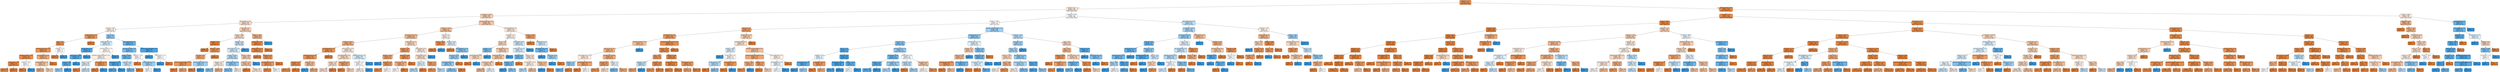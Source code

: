digraph Tree {
node [shape=box, style="filled, rounded", color="black", fontname="helvetica"] ;
edge [fontname="helvetica"] ;
0 [label="euribor3m <= 1.24\nentropy = 0.51\nsamples = 18101\nvalue = [25563, 3268]", fillcolor="#e89152"] ;
1 [label="previous <= 0.5\nentropy = 0.99\nsamples = 1885\nvalue = [1681, 1356]", fillcolor="#fae7d9"] ;
0 -> 1 [labeldistance=2.5, labelangle=45, headlabel="True"] ;
2 [label="nr_employed <= 5013.1\nentropy = 0.96\nsamples = 937\nvalue = [941, 567]", fillcolor="#f5cdb0"] ;
1 -> 2 ;
3 [label="emp_var_rate <= -1.75\nentropy = 0.98\nsamples = 373\nvalue = [352, 252]", fillcolor="#f8dbc7"] ;
2 -> 3 ;
4 [label="duration <= 174.0\nentropy = 1.0\nsamples = 118\nvalue = [100, 90]", fillcolor="#fcf2eb"] ;
3 -> 4 ;
5 [label="default_unknown <= 0.5\nentropy = 0.54\nsamples = 45\nvalue = [63, 9]", fillcolor="#e99355"] ;
4 -> 5 ;
6 [label="age <= 72.5\nentropy = 0.57\nsamples = 42\nvalue = [57, 9]", fillcolor="#e99558"] ;
5 -> 6 ;
7 [label="education_high.school <= 0.5\nentropy = 0.51\nsamples = 39\nvalue = [55, 7]", fillcolor="#e89152"] ;
6 -> 7 ;
8 [label="education_unknown <= 0.5\nentropy = 0.41\nsamples = 30\nvalue = [45.0, 4.0]", fillcolor="#e78c4b"] ;
7 -> 8 ;
9 [label="marital_single <= 0.5\nentropy = 0.34\nsamples = 28\nvalue = [44.0, 3.0]", fillcolor="#e78a46"] ;
8 -> 9 ;
10 [label="entropy = 0.47\nsamples = 19\nvalue = [27, 3]", fillcolor="#e88f4f"] ;
9 -> 10 ;
11 [label="entropy = 0.0\nsamples = 9\nvalue = [17, 0]", fillcolor="#e58139"] ;
9 -> 11 ;
12 [label="duration <= 118.5\nentropy = 1.0\nsamples = 2\nvalue = [1, 1]", fillcolor="#ffffff"] ;
8 -> 12 ;
13 [label="entropy = 0.0\nsamples = 1\nvalue = [1, 0]", fillcolor="#e58139"] ;
12 -> 13 ;
14 [label="entropy = 0.0\nsamples = 1\nvalue = [0, 1]", fillcolor="#399de5"] ;
12 -> 14 ;
15 [label="job_management <= 0.5\nentropy = 0.78\nsamples = 9\nvalue = [10, 3]", fillcolor="#eda774"] ;
7 -> 15 ;
16 [label="contact_telephone <= 0.5\nentropy = 0.92\nsamples = 8\nvalue = [6, 3]", fillcolor="#f2c09c"] ;
15 -> 16 ;
17 [label="entropy = 0.81\nsamples = 4\nvalue = [3, 1]", fillcolor="#eeab7b"] ;
16 -> 17 ;
18 [label="entropy = 0.97\nsamples = 4\nvalue = [3, 2]", fillcolor="#f6d5bd"] ;
16 -> 18 ;
19 [label="entropy = 0.0\nsamples = 1\nvalue = [4, 0]", fillcolor="#e58139"] ;
15 -> 19 ;
20 [label="campaign <= 1.5\nentropy = 1.0\nsamples = 3\nvalue = [2, 2]", fillcolor="#ffffff"] ;
6 -> 20 ;
21 [label="entropy = 0.0\nsamples = 1\nvalue = [2, 0]", fillcolor="#e58139"] ;
20 -> 21 ;
22 [label="entropy = 0.0\nsamples = 2\nvalue = [0, 2]", fillcolor="#399de5"] ;
20 -> 22 ;
23 [label="entropy = 0.0\nsamples = 3\nvalue = [6, 0]", fillcolor="#e58139"] ;
5 -> 23 ;
24 [label="age <= 36.5\nentropy = 0.9\nsamples = 73\nvalue = [37, 81]", fillcolor="#93caf1"] ;
4 -> 24 ;
25 [label="contact_cellular <= 0.5\nentropy = 0.99\nsamples = 36\nvalue = [27, 35]", fillcolor="#d2e9f9"] ;
24 -> 25 ;
26 [label="job_blue-collar <= 0.5\nentropy = 0.44\nsamples = 6\nvalue = [1, 10]", fillcolor="#4da7e8"] ;
25 -> 26 ;
27 [label="cons_conf_idx <= -34.7\nentropy = 0.47\nsamples = 5\nvalue = [1, 9]", fillcolor="#4fa8e8"] ;
26 -> 27 ;
28 [label="campaign <= 2.5\nentropy = 0.59\nsamples = 4\nvalue = [1, 6]", fillcolor="#5aade9"] ;
27 -> 28 ;
29 [label="entropy = 0.92\nsamples = 2\nvalue = [1, 2]", fillcolor="#9ccef2"] ;
28 -> 29 ;
30 [label="entropy = 0.0\nsamples = 2\nvalue = [0, 4]", fillcolor="#399de5"] ;
28 -> 30 ;
31 [label="entropy = 0.0\nsamples = 1\nvalue = [0, 3]", fillcolor="#399de5"] ;
27 -> 31 ;
32 [label="entropy = 0.0\nsamples = 1\nvalue = [0, 1]", fillcolor="#399de5"] ;
26 -> 32 ;
33 [label="housing_unknown <= 0.5\nentropy = 1.0\nsamples = 30\nvalue = [26, 25]", fillcolor="#fefaf7"] ;
25 -> 33 ;
34 [label="education_professional.course <= 0.5\nentropy = 1.0\nsamples = 29\nvalue = [26, 23]", fillcolor="#fcf0e8"] ;
33 -> 34 ;
35 [label="loan_no <= 0.5\nentropy = 0.99\nsamples = 25\nvalue = [18, 22]", fillcolor="#dbedfa"] ;
34 -> 35 ;
36 [label="entropy = 0.0\nsamples = 1\nvalue = [2, 0]", fillcolor="#e58139"] ;
35 -> 36 ;
37 [label="entropy = 0.98\nsamples = 24\nvalue = [16, 22]", fillcolor="#c9e4f8"] ;
35 -> 37 ;
38 [label="day_of_week_fri <= 0.5\nentropy = 0.5\nsamples = 4\nvalue = [8, 1]", fillcolor="#e89152"] ;
34 -> 38 ;
39 [label="entropy = 0.0\nsamples = 3\nvalue = [8, 0]", fillcolor="#e58139"] ;
38 -> 39 ;
40 [label="entropy = 0.0\nsamples = 1\nvalue = [0, 1]", fillcolor="#399de5"] ;
38 -> 40 ;
41 [label="entropy = 0.0\nsamples = 1\nvalue = [0, 2]", fillcolor="#399de5"] ;
33 -> 41 ;
42 [label="day_of_week_wed <= 0.5\nentropy = 0.68\nsamples = 37\nvalue = [10, 46]", fillcolor="#64b2eb"] ;
24 -> 42 ;
43 [label="education_unknown <= 0.5\nentropy = 0.77\nsamples = 28\nvalue = [9, 31]", fillcolor="#72b9ed"] ;
42 -> 43 ;
44 [label="duration <= 487.5\nentropy = 0.71\nsamples = 24\nvalue = [7, 29]", fillcolor="#69b5eb"] ;
43 -> 44 ;
45 [label="day_of_week_fri <= 0.5\nentropy = 0.41\nsamples = 16\nvalue = [2, 22]", fillcolor="#4ba6e7"] ;
44 -> 45 ;
46 [label="entropy = 0.52\nsamples = 11\nvalue = [2, 15]", fillcolor="#53aae8"] ;
45 -> 46 ;
47 [label="entropy = 0.0\nsamples = 5\nvalue = [0, 7]", fillcolor="#399de5"] ;
45 -> 47 ;
48 [label="euribor3m <= 0.67\nentropy = 0.98\nsamples = 8\nvalue = [5, 7]", fillcolor="#c6e3f8"] ;
44 -> 48 ;
49 [label="entropy = 0.76\nsamples = 6\nvalue = [2, 7]", fillcolor="#72b9ec"] ;
48 -> 49 ;
50 [label="entropy = 0.0\nsamples = 2\nvalue = [3, 0]", fillcolor="#e58139"] ;
48 -> 50 ;
51 [label="euribor3m <= 0.65\nentropy = 1.0\nsamples = 4\nvalue = [2, 2]", fillcolor="#ffffff"] ;
43 -> 51 ;
52 [label="entropy = 0.0\nsamples = 1\nvalue = [1, 0]", fillcolor="#e58139"] ;
51 -> 52 ;
53 [label="contact_telephone <= 0.5\nentropy = 0.92\nsamples = 3\nvalue = [1, 2]", fillcolor="#9ccef2"] ;
51 -> 53 ;
54 [label="entropy = 1.0\nsamples = 2\nvalue = [1, 1]", fillcolor="#ffffff"] ;
53 -> 54 ;
55 [label="entropy = 0.0\nsamples = 1\nvalue = [0, 1]", fillcolor="#399de5"] ;
53 -> 55 ;
56 [label="education_university.degree <= 0.5\nentropy = 0.34\nsamples = 9\nvalue = [1, 15]", fillcolor="#46a4e7"] ;
42 -> 56 ;
57 [label="entropy = 0.0\nsamples = 7\nvalue = [0, 14]", fillcolor="#399de5"] ;
56 -> 57 ;
58 [label="job_technician <= 0.5\nentropy = 1.0\nsamples = 2\nvalue = [1, 1]", fillcolor="#ffffff"] ;
56 -> 58 ;
59 [label="entropy = 0.0\nsamples = 1\nvalue = [0, 1]", fillcolor="#399de5"] ;
58 -> 59 ;
60 [label="entropy = 0.0\nsamples = 1\nvalue = [1, 0]", fillcolor="#e58139"] ;
58 -> 60 ;
61 [label="month_aug <= 0.5\nentropy = 0.97\nsamples = 255\nvalue = [252.0, 162.0]", fillcolor="#f6d2b8"] ;
3 -> 61 ;
62 [label="duration <= 184.5\nentropy = 0.98\nsamples = 211\nvalue = [198, 142]", fillcolor="#f8dbc7"] ;
61 -> 62 ;
63 [label="campaign <= 1.5\nentropy = 0.24\nsamples = 75\nvalue = [99.0, 4.0]", fillcolor="#e68641"] ;
62 -> 63 ;
64 [label="entropy = 0.0\nsamples = 52\nvalue = [72, 0]", fillcolor="#e58139"] ;
63 -> 64 ;
65 [label="euribor3m <= 0.93\nentropy = 0.55\nsamples = 23\nvalue = [27, 4]", fillcolor="#e99456"] ;
63 -> 65 ;
66 [label="job_retired <= 0.5\nentropy = 0.79\nsamples = 15\nvalue = [13, 4]", fillcolor="#eda876"] ;
65 -> 66 ;
67 [label="education_university.degree <= 0.5\nentropy = 0.59\nsamples = 13\nvalue = [12, 2]", fillcolor="#e9965a"] ;
66 -> 67 ;
68 [label="entropy = 0.0\nsamples = 5\nvalue = [5, 0]", fillcolor="#e58139"] ;
67 -> 68 ;
69 [label="entropy = 0.76\nsamples = 8\nvalue = [7, 2]", fillcolor="#eca572"] ;
67 -> 69 ;
70 [label="education_high.school <= 0.5\nentropy = 0.92\nsamples = 2\nvalue = [1, 2]", fillcolor="#9ccef2"] ;
66 -> 70 ;
71 [label="entropy = 0.0\nsamples = 1\nvalue = [1, 0]", fillcolor="#e58139"] ;
70 -> 71 ;
72 [label="entropy = 0.0\nsamples = 1\nvalue = [0, 2]", fillcolor="#399de5"] ;
70 -> 72 ;
73 [label="entropy = 0.0\nsamples = 8\nvalue = [14, 0]", fillcolor="#e58139"] ;
65 -> 73 ;
74 [label="campaign <= 5.0\nentropy = 0.98\nsamples = 136\nvalue = [99, 138]", fillcolor="#c7e3f8"] ;
62 -> 74 ;
75 [label="day_of_week_thu <= 0.5\nentropy = 0.99\nsamples = 131\nvalue = [99, 128]", fillcolor="#d2e9f9"] ;
74 -> 75 ;
76 [label="duration <= 265.5\nentropy = 0.96\nsamples = 101\nvalue = [67.0, 109.0]", fillcolor="#b3d9f5"] ;
75 -> 76 ;
77 [label="campaign <= 1.5\nentropy = 0.99\nsamples = 30\nvalue = [30.0, 25.0]", fillcolor="#fbeade"] ;
76 -> 77 ;
78 [label="entropy = 0.85\nsamples = 11\nvalue = [6, 16]", fillcolor="#83c2ef"] ;
77 -> 78 ;
79 [label="entropy = 0.85\nsamples = 19\nvalue = [24, 9]", fillcolor="#efb083"] ;
77 -> 79 ;
80 [label="contact_telephone <= 0.5\nentropy = 0.89\nsamples = 71\nvalue = [37, 84]", fillcolor="#90c8f0"] ;
76 -> 80 ;
81 [label="entropy = 0.85\nsamples = 63\nvalue = [29, 77]", fillcolor="#84c2ef"] ;
80 -> 81 ;
82 [label="entropy = 1.0\nsamples = 8\nvalue = [8, 7]", fillcolor="#fcefe6"] ;
80 -> 82 ;
83 [label="duration <= 864.0\nentropy = 0.95\nsamples = 30\nvalue = [32, 19]", fillcolor="#f4ccaf"] ;
75 -> 83 ;
84 [label="euribor3m <= 0.78\nentropy = 0.93\nsamples = 28\nvalue = [32.0, 17.0]", fillcolor="#f3c4a2"] ;
83 -> 84 ;
85 [label="entropy = 0.0\nsamples = 4\nvalue = [11, 0]", fillcolor="#e58139"] ;
84 -> 85 ;
86 [label="entropy = 0.99\nsamples = 24\nvalue = [21.0, 17.0]", fillcolor="#fae7d9"] ;
84 -> 86 ;
87 [label="entropy = 0.0\nsamples = 2\nvalue = [0, 2]", fillcolor="#399de5"] ;
83 -> 87 ;
88 [label="entropy = 0.0\nsamples = 5\nvalue = [0, 10]", fillcolor="#399de5"] ;
74 -> 88 ;
89 [label="duration <= 303.0\nentropy = 0.84\nsamples = 44\nvalue = [54, 20]", fillcolor="#efb082"] ;
61 -> 89 ;
90 [label="job_blue-collar <= 0.5\nentropy = 0.3\nsamples = 34\nvalue = [54, 3]", fillcolor="#e68844"] ;
89 -> 90 ;
91 [label="contact_cellular <= 0.5\nentropy = 0.34\nsamples = 29\nvalue = [44.0, 3.0]", fillcolor="#e78a46"] ;
90 -> 91 ;
92 [label="entropy = 0.0\nsamples = 14\nvalue = [23, 0]", fillcolor="#e58139"] ;
91 -> 92 ;
93 [label="job_retired <= 0.5\nentropy = 0.54\nsamples = 15\nvalue = [21, 3]", fillcolor="#e99355"] ;
91 -> 93 ;
94 [label="job_self-employed <= 0.5\nentropy = 0.57\nsamples = 14\nvalue = [19, 3]", fillcolor="#e99558"] ;
93 -> 94 ;
95 [label="entropy = 0.47\nsamples = 12\nvalue = [18, 2]", fillcolor="#e88f4f"] ;
94 -> 95 ;
96 [label="entropy = 1.0\nsamples = 2\nvalue = [1, 1]", fillcolor="#ffffff"] ;
94 -> 96 ;
97 [label="entropy = 0.0\nsamples = 1\nvalue = [2, 0]", fillcolor="#e58139"] ;
93 -> 97 ;
98 [label="entropy = 0.0\nsamples = 5\nvalue = [10, 0]", fillcolor="#e58139"] ;
90 -> 98 ;
99 [label="entropy = 0.0\nsamples = 10\nvalue = [0, 17]", fillcolor="#399de5"] ;
89 -> 99 ;
100 [label="education_high.school <= 0.5\nentropy = 0.93\nsamples = 564\nvalue = [589, 315]", fillcolor="#f3c4a3"] ;
2 -> 100 ;
101 [label="euribor3m <= 0.99\nentropy = 0.9\nsamples = 432\nvalue = [470.0, 220.0]", fillcolor="#f1bc96"] ;
100 -> 101 ;
102 [label="day_of_week_tue <= 0.5\nentropy = 0.88\nsamples = 379\nvalue = [426, 181]", fillcolor="#f0b78d"] ;
101 -> 102 ;
103 [label="duration <= 210.5\nentropy = 0.84\nsamples = 295\nvalue = [342.0, 125.0]", fillcolor="#efaf81"] ;
102 -> 103 ;
104 [label="job_self-employed <= 0.5\nentropy = 0.52\nsamples = 165\nvalue = [225, 30]", fillcolor="#e89253"] ;
103 -> 104 ;
105 [label="education_basic.4y <= 0.5\nentropy = 0.54\nsamples = 155\nvalue = [213, 30]", fillcolor="#e99355"] ;
104 -> 105 ;
106 [label="job_student <= 0.5\nentropy = 0.47\nsamples = 135\nvalue = [195, 22]", fillcolor="#e88f4f"] ;
105 -> 106 ;
107 [label="entropy = 0.5\nsamples = 125\nvalue = [176, 22]", fillcolor="#e89152"] ;
106 -> 107 ;
108 [label="entropy = 0.0\nsamples = 10\nvalue = [19, 0]", fillcolor="#e58139"] ;
106 -> 108 ;
109 [label="euribor3m <= 0.71\nentropy = 0.89\nsamples = 20\nvalue = [18, 8]", fillcolor="#f1b991"] ;
105 -> 109 ;
110 [label="entropy = 0.0\nsamples = 2\nvalue = [0, 2]", fillcolor="#399de5"] ;
109 -> 110 ;
111 [label="entropy = 0.81\nsamples = 18\nvalue = [18, 6]", fillcolor="#eeab7b"] ;
109 -> 111 ;
112 [label="entropy = 0.0\nsamples = 10\nvalue = [12, 0]", fillcolor="#e58139"] ;
104 -> 112 ;
113 [label="day_of_week_fri <= 0.5\nentropy = 0.99\nsamples = 130\nvalue = [117.0, 95.0]", fillcolor="#fae7da"] ;
103 -> 113 ;
114 [label="job_self-employed <= 0.5\nentropy = 0.98\nsamples = 99\nvalue = [95.0, 67.0]", fillcolor="#f7dac5"] ;
113 -> 114 ;
115 [label="campaign <= 7.5\nentropy = 0.99\nsamples = 94\nvalue = [86, 65]", fillcolor="#f9e0cf"] ;
114 -> 115 ;
116 [label="entropy = 0.99\nsamples = 93\nvalue = [84, 65]", fillcolor="#f9e2d2"] ;
115 -> 116 ;
117 [label="entropy = 0.0\nsamples = 1\nvalue = [2, 0]", fillcolor="#e58139"] ;
115 -> 117 ;
118 [label="emp_var_rate <= -3.2\nentropy = 0.68\nsamples = 5\nvalue = [9, 2]", fillcolor="#eb9d65"] ;
114 -> 118 ;
119 [label="entropy = 0.0\nsamples = 2\nvalue = [6, 0]", fillcolor="#e58139"] ;
118 -> 119 ;
120 [label="entropy = 0.97\nsamples = 3\nvalue = [3, 2]", fillcolor="#f6d5bd"] ;
118 -> 120 ;
121 [label="education_basic.4y <= 0.5\nentropy = 0.99\nsamples = 31\nvalue = [22.0, 28.0]", fillcolor="#d5eaf9"] ;
113 -> 121 ;
122 [label="job_student <= 0.5\nentropy = 1.0\nsamples = 27\nvalue = [22, 22]", fillcolor="#ffffff"] ;
121 -> 122 ;
123 [label="entropy = 1.0\nsamples = 26\nvalue = [22, 19]", fillcolor="#fbeee4"] ;
122 -> 123 ;
124 [label="entropy = 0.0\nsamples = 1\nvalue = [0, 3]", fillcolor="#399de5"] ;
122 -> 124 ;
125 [label="entropy = 0.0\nsamples = 4\nvalue = [0, 6]", fillcolor="#399de5"] ;
121 -> 125 ;
126 [label="contact_cellular <= 0.5\nentropy = 0.97\nsamples = 84\nvalue = [84, 56]", fillcolor="#f6d5bd"] ;
102 -> 126 ;
127 [label="job_admin. <= 0.5\nentropy = 0.65\nsamples = 14\nvalue = [20, 4]", fillcolor="#ea9a61"] ;
126 -> 127 ;
128 [label="duration <= 102.5\nentropy = 0.72\nsamples = 9\nvalue = [12, 3]", fillcolor="#eca06a"] ;
127 -> 128 ;
129 [label="entropy = 0.0\nsamples = 1\nvalue = [0, 1]", fillcolor="#399de5"] ;
128 -> 129 ;
130 [label="job_retired <= 0.5\nentropy = 0.59\nsamples = 8\nvalue = [12, 2]", fillcolor="#e9965a"] ;
128 -> 130 ;
131 [label="entropy = 0.41\nsamples = 6\nvalue = [11, 1]", fillcolor="#e78c4b"] ;
130 -> 131 ;
132 [label="entropy = 1.0\nsamples = 2\nvalue = [1, 1]", fillcolor="#ffffff"] ;
130 -> 132 ;
133 [label="euribor3m <= 0.87\nentropy = 0.5\nsamples = 5\nvalue = [8, 1]", fillcolor="#e89152"] ;
127 -> 133 ;
134 [label="cons_conf_idx <= -30.6\nentropy = 0.81\nsamples = 3\nvalue = [3, 1]", fillcolor="#eeab7b"] ;
133 -> 134 ;
135 [label="entropy = 1.0\nsamples = 2\nvalue = [1, 1]", fillcolor="#ffffff"] ;
134 -> 135 ;
136 [label="entropy = 0.0\nsamples = 1\nvalue = [2, 0]", fillcolor="#e58139"] ;
134 -> 136 ;
137 [label="entropy = 0.0\nsamples = 2\nvalue = [5, 0]", fillcolor="#e58139"] ;
133 -> 137 ;
138 [label="loan_unknown <= 0.5\nentropy = 0.99\nsamples = 70\nvalue = [64, 52]", fillcolor="#fae7da"] ;
126 -> 138 ;
139 [label="marital_single <= 0.5\nentropy = 0.98\nsamples = 66\nvalue = [64, 46]", fillcolor="#f8dcc7"] ;
138 -> 139 ;
140 [label="age <= 71.5\nentropy = 0.99\nsamples = 42\nvalue = [32, 38]", fillcolor="#e0f0fb"] ;
139 -> 140 ;
141 [label="entropy = 0.96\nsamples = 39\nvalue = [24, 38]", fillcolor="#b6dbf5"] ;
140 -> 141 ;
142 [label="entropy = 0.0\nsamples = 3\nvalue = [8, 0]", fillcolor="#e58139"] ;
140 -> 142 ;
143 [label="campaign <= 2.5\nentropy = 0.72\nsamples = 24\nvalue = [32, 8]", fillcolor="#eca06a"] ;
139 -> 143 ;
144 [label="entropy = 0.59\nsamples = 21\nvalue = [30, 5]", fillcolor="#e9965a"] ;
143 -> 144 ;
145 [label="entropy = 0.97\nsamples = 3\nvalue = [2, 3]", fillcolor="#bddef6"] ;
143 -> 145 ;
146 [label="entropy = 0.0\nsamples = 4\nvalue = [0, 6]", fillcolor="#399de5"] ;
138 -> 146 ;
147 [label="loan_no <= 0.5\nentropy = 1.0\nsamples = 53\nvalue = [44, 39]", fillcolor="#fcf1e8"] ;
101 -> 147 ;
148 [label="duration <= 922.0\nentropy = 0.54\nsamples = 10\nvalue = [14, 2]", fillcolor="#e99355"] ;
147 -> 148 ;
149 [label="entropy = 0.0\nsamples = 9\nvalue = [14, 0]", fillcolor="#e58139"] ;
148 -> 149 ;
150 [label="entropy = 0.0\nsamples = 1\nvalue = [0, 2]", fillcolor="#399de5"] ;
148 -> 150 ;
151 [label="duration <= 172.5\nentropy = 0.99\nsamples = 43\nvalue = [30, 37]", fillcolor="#daecfa"] ;
147 -> 151 ;
152 [label="entropy = 0.0\nsamples = 10\nvalue = [16, 0]", fillcolor="#e58139"] ;
151 -> 152 ;
153 [label="job_entrepreneur <= 0.5\nentropy = 0.85\nsamples = 33\nvalue = [14.0, 37.0]", fillcolor="#84c2ef"] ;
151 -> 153 ;
154 [label="job_services <= 0.5\nentropy = 0.89\nsamples = 31\nvalue = [14, 31]", fillcolor="#92c9f1"] ;
153 -> 154 ;
155 [label="job_management <= 0.5\nentropy = 0.88\nsamples = 30\nvalue = [13, 31]", fillcolor="#8cc6f0"] ;
154 -> 155 ;
156 [label="entropy = 0.85\nsamples = 29\nvalue = [12.0, 31.0]", fillcolor="#86c3ef"] ;
155 -> 156 ;
157 [label="entropy = 0.0\nsamples = 1\nvalue = [1, 0]", fillcolor="#e58139"] ;
155 -> 157 ;
158 [label="entropy = 0.0\nsamples = 1\nvalue = [1, 0]", fillcolor="#e58139"] ;
154 -> 158 ;
159 [label="entropy = 0.0\nsamples = 2\nvalue = [0, 6]", fillcolor="#399de5"] ;
153 -> 159 ;
160 [label="job_unemployed <= 0.5\nentropy = 0.99\nsamples = 132\nvalue = [119, 95]", fillcolor="#fae6d7"] ;
100 -> 160 ;
161 [label="job_admin. <= 0.5\nentropy = 1.0\nsamples = 119\nvalue = [103, 91]", fillcolor="#fcf0e8"] ;
160 -> 161 ;
162 [label="loan_no <= 0.5\nentropy = 0.97\nsamples = 76\nvalue = [73, 50]", fillcolor="#f7d7c1"] ;
161 -> 162 ;
163 [label="campaign <= 2.5\nentropy = 0.81\nsamples = 7\nvalue = [3, 9]", fillcolor="#7bbeee"] ;
162 -> 163 ;
164 [label="day_of_week_wed <= 0.5\nentropy = 0.97\nsamples = 4\nvalue = [3, 2]", fillcolor="#f6d5bd"] ;
163 -> 164 ;
165 [label="entropy = 0.0\nsamples = 3\nvalue = [3, 0]", fillcolor="#e58139"] ;
164 -> 165 ;
166 [label="entropy = 0.0\nsamples = 1\nvalue = [0, 2]", fillcolor="#399de5"] ;
164 -> 166 ;
167 [label="entropy = 0.0\nsamples = 3\nvalue = [0, 7]", fillcolor="#399de5"] ;
163 -> 167 ;
168 [label="job_management <= 0.5\nentropy = 0.95\nsamples = 69\nvalue = [70, 41]", fillcolor="#f4cbad"] ;
162 -> 168 ;
169 [label="marital_divorced <= 0.5\nentropy = 0.93\nsamples = 66\nvalue = [70, 37]", fillcolor="#f3c4a2"] ;
168 -> 169 ;
170 [label="cons_price_idx <= 92.45\nentropy = 0.95\nsamples = 60\nvalue = [62, 37]", fillcolor="#f5ccaf"] ;
169 -> 170 ;
171 [label="entropy = 0.88\nsamples = 41\nvalue = [47, 20]", fillcolor="#f0b78d"] ;
170 -> 171 ;
172 [label="entropy = 1.0\nsamples = 19\nvalue = [15, 17]", fillcolor="#e8f3fc"] ;
170 -> 172 ;
173 [label="entropy = 0.0\nsamples = 6\nvalue = [8, 0]", fillcolor="#e58139"] ;
169 -> 173 ;
174 [label="entropy = 0.0\nsamples = 3\nvalue = [0, 4]", fillcolor="#399de5"] ;
168 -> 174 ;
175 [label="loan_unknown <= 0.5\nentropy = 0.98\nsamples = 43\nvalue = [30, 41]", fillcolor="#cae5f8"] ;
161 -> 175 ;
176 [label="marital_married <= 0.5\nentropy = 0.99\nsamples = 41\nvalue = [30, 38]", fillcolor="#d5eafa"] ;
175 -> 176 ;
177 [label="campaign <= 3.5\nentropy = 0.8\nsamples = 15\nvalue = [6, 19]", fillcolor="#78bced"] ;
176 -> 177 ;
178 [label="euribor3m <= 0.79\nentropy = 0.74\nsamples = 14\nvalue = [5, 19]", fillcolor="#6db7ec"] ;
177 -> 178 ;
179 [label="entropy = 0.0\nsamples = 5\nvalue = [0, 7]", fillcolor="#399de5"] ;
178 -> 179 ;
180 [label="entropy = 0.87\nsamples = 9\nvalue = [5, 12]", fillcolor="#8bc6f0"] ;
178 -> 180 ;
181 [label="entropy = 0.0\nsamples = 1\nvalue = [1, 0]", fillcolor="#e58139"] ;
177 -> 181 ;
182 [label="loan_yes <= 0.5\nentropy = 0.99\nsamples = 26\nvalue = [24, 19]", fillcolor="#fae5d6"] ;
176 -> 182 ;
183 [label="cons_price_idx <= 92.4\nentropy = 1.0\nsamples = 22\nvalue = [20, 17]", fillcolor="#fbece1"] ;
182 -> 183 ;
184 [label="entropy = 0.96\nsamples = 10\nvalue = [7, 11]", fillcolor="#b7dbf6"] ;
183 -> 184 ;
185 [label="entropy = 0.9\nsamples = 12\nvalue = [13, 6]", fillcolor="#f1bb94"] ;
183 -> 185 ;
186 [label="euribor3m <= 0.72\nentropy = 0.92\nsamples = 4\nvalue = [4, 2]", fillcolor="#f2c09c"] ;
182 -> 186 ;
187 [label="entropy = 0.0\nsamples = 1\nvalue = [0, 2]", fillcolor="#399de5"] ;
186 -> 187 ;
188 [label="entropy = 0.0\nsamples = 3\nvalue = [4, 0]", fillcolor="#e58139"] ;
186 -> 188 ;
189 [label="entropy = 0.0\nsamples = 2\nvalue = [0, 3]", fillcolor="#399de5"] ;
175 -> 189 ;
190 [label="duration <= 292.5\nentropy = 0.72\nsamples = 13\nvalue = [16, 4]", fillcolor="#eca06a"] ;
160 -> 190 ;
191 [label="entropy = 0.0\nsamples = 9\nvalue = [13, 0]", fillcolor="#e58139"] ;
190 -> 191 ;
192 [label="marital_single <= 0.5\nentropy = 0.99\nsamples = 4\nvalue = [3, 4]", fillcolor="#cee6f8"] ;
190 -> 192 ;
193 [label="day_of_week_wed <= 0.5\nentropy = 0.72\nsamples = 3\nvalue = [1, 4]", fillcolor="#6ab6ec"] ;
192 -> 193 ;
194 [label="entropy = 0.0\nsamples = 1\nvalue = [0, 2]", fillcolor="#399de5"] ;
193 -> 194 ;
195 [label="housing_yes <= 0.5\nentropy = 0.92\nsamples = 2\nvalue = [1, 2]", fillcolor="#9ccef2"] ;
193 -> 195 ;
196 [label="entropy = 0.0\nsamples = 1\nvalue = [0, 2]", fillcolor="#399de5"] ;
195 -> 196 ;
197 [label="entropy = 0.0\nsamples = 1\nvalue = [1, 0]", fillcolor="#e58139"] ;
195 -> 197 ;
198 [label="entropy = 0.0\nsamples = 1\nvalue = [2, 0]", fillcolor="#e58139"] ;
192 -> 198 ;
199 [label="euribor3m <= 0.88\nentropy = 1.0\nsamples = 948\nvalue = [740.0, 789.0]", fillcolor="#f3f9fd"] ;
1 -> 199 ;
200 [label="duration <= 168.5\nentropy = 1.0\nsamples = 744\nvalue = [607, 587]", fillcolor="#fefbf8"] ;
199 -> 200 ;
201 [label="month_oct <= 0.5\nentropy = 0.71\nsamples = 279\nvalue = [359, 87]", fillcolor="#eba069"] ;
200 -> 201 ;
202 [label="poutcome_failure <= 0.5\nentropy = 0.64\nsamples = 238\nvalue = [313, 60]", fillcolor="#ea995f"] ;
201 -> 202 ;
203 [label="education_unknown <= 0.5\nentropy = 0.9\nsamples = 83\nvalue = [81, 38]", fillcolor="#f1bc96"] ;
202 -> 203 ;
204 [label="emp_var_rate <= -3.2\nentropy = 0.86\nsamples = 79\nvalue = [81, 32]", fillcolor="#efb387"] ;
203 -> 204 ;
205 [label="day_of_week_mon <= 0.5\nentropy = 0.99\nsamples = 16\nvalue = [12, 10]", fillcolor="#fbeade"] ;
204 -> 205 ;
206 [label="campaign <= 3.0\nentropy = 0.92\nsamples = 10\nvalue = [4, 8]", fillcolor="#9ccef2"] ;
205 -> 206 ;
207 [label="entropy = 0.72\nsamples = 9\nvalue = [2, 8]", fillcolor="#6ab6ec"] ;
206 -> 207 ;
208 [label="entropy = 0.0\nsamples = 1\nvalue = [2, 0]", fillcolor="#e58139"] ;
206 -> 208 ;
209 [label="education_high.school <= 0.5\nentropy = 0.72\nsamples = 6\nvalue = [8, 2]", fillcolor="#eca06a"] ;
205 -> 209 ;
210 [label="entropy = 0.0\nsamples = 3\nvalue = [6, 0]", fillcolor="#e58139"] ;
209 -> 210 ;
211 [label="entropy = 1.0\nsamples = 3\nvalue = [2, 2]", fillcolor="#ffffff"] ;
209 -> 211 ;
212 [label="cons_price_idx <= 94.13\nentropy = 0.8\nsamples = 63\nvalue = [69, 22]", fillcolor="#eda978"] ;
204 -> 212 ;
213 [label="job_retired <= 0.5\nentropy = 0.67\nsamples = 53\nvalue = [61, 13]", fillcolor="#eb9c63"] ;
212 -> 213 ;
214 [label="entropy = 0.61\nsamples = 46\nvalue = [57, 10]", fillcolor="#ea975c"] ;
213 -> 214 ;
215 [label="entropy = 0.99\nsamples = 7\nvalue = [4, 3]", fillcolor="#f8e0ce"] ;
213 -> 215 ;
216 [label="previous <= 2.5\nentropy = 1.0\nsamples = 10\nvalue = [8, 9]", fillcolor="#e9f4fc"] ;
212 -> 216 ;
217 [label="entropy = 0.76\nsamples = 4\nvalue = [2, 7]", fillcolor="#72b9ec"] ;
216 -> 217 ;
218 [label="entropy = 0.81\nsamples = 6\nvalue = [6, 2]", fillcolor="#eeab7b"] ;
216 -> 218 ;
219 [label="entropy = 0.0\nsamples = 4\nvalue = [0, 6]", fillcolor="#399de5"] ;
203 -> 219 ;
220 [label="education_professional.course <= 0.5\nentropy = 0.43\nsamples = 155\nvalue = [232, 22]", fillcolor="#e78d4c"] ;
202 -> 220 ;
221 [label="euribor3m <= 0.72\nentropy = 0.46\nsamples = 140\nvalue = [207, 22]", fillcolor="#e88e4e"] ;
220 -> 221 ;
222 [label="age <= 26.0\nentropy = 0.65\nsamples = 51\nvalue = [65, 13]", fillcolor="#ea9a61"] ;
221 -> 222 ;
223 [label="job_admin. <= 0.5\nentropy = 0.97\nsamples = 6\nvalue = [4, 6]", fillcolor="#bddef6"] ;
222 -> 223 ;
224 [label="entropy = 0.72\nsamples = 4\nvalue = [4, 1]", fillcolor="#eca06a"] ;
223 -> 224 ;
225 [label="entropy = 0.0\nsamples = 2\nvalue = [0, 5]", fillcolor="#399de5"] ;
223 -> 225 ;
226 [label="job_admin. <= 0.5\nentropy = 0.48\nsamples = 45\nvalue = [61, 7]", fillcolor="#e88f50"] ;
222 -> 226 ;
227 [label="entropy = 0.59\nsamples = 27\nvalue = [36, 6]", fillcolor="#e9965a"] ;
226 -> 227 ;
228 [label="entropy = 0.24\nsamples = 18\nvalue = [25, 1]", fillcolor="#e68641"] ;
226 -> 228 ;
229 [label="euribor3m <= 0.88\nentropy = 0.33\nsamples = 89\nvalue = [142, 9]", fillcolor="#e78946"] ;
221 -> 229 ;
230 [label="marital_married <= 0.5\nentropy = 0.14\nsamples = 59\nvalue = [99, 2]", fillcolor="#e6843d"] ;
229 -> 230 ;
231 [label="entropy = 0.27\nsamples = 26\nvalue = [41, 2]", fillcolor="#e68743"] ;
230 -> 231 ;
232 [label="entropy = 0.0\nsamples = 33\nvalue = [58, 0]", fillcolor="#e58139"] ;
230 -> 232 ;
233 [label="cons_price_idx <= 93.2\nentropy = 0.58\nsamples = 30\nvalue = [43.0, 7.0]", fillcolor="#e99659"] ;
229 -> 233 ;
234 [label="entropy = 0.74\nsamples = 20\nvalue = [23, 6]", fillcolor="#eca26d"] ;
233 -> 234 ;
235 [label="entropy = 0.28\nsamples = 10\nvalue = [20, 1]", fillcolor="#e68743"] ;
233 -> 235 ;
236 [label="entropy = 0.0\nsamples = 15\nvalue = [25, 0]", fillcolor="#e58139"] ;
220 -> 236 ;
237 [label="job_blue-collar <= 0.5\nentropy = 0.95\nsamples = 41\nvalue = [46, 27]", fillcolor="#f4cbad"] ;
201 -> 237 ;
238 [label="poutcome_failure <= 0.5\nentropy = 0.98\nsamples = 37\nvalue = [37, 27]", fillcolor="#f8ddc9"] ;
237 -> 238 ;
239 [label="duration <= 107.5\nentropy = 0.99\nsamples = 17\nvalue = [12, 15]", fillcolor="#d7ebfa"] ;
238 -> 239 ;
240 [label="entropy = 0.0\nsamples = 2\nvalue = [0, 4]", fillcolor="#399de5"] ;
239 -> 240 ;
241 [label="marital_single <= 0.5\nentropy = 1.0\nsamples = 15\nvalue = [12, 11]", fillcolor="#fdf5ef"] ;
239 -> 241 ;
242 [label="marital_married <= 0.5\nentropy = 0.95\nsamples = 9\nvalue = [6, 10]", fillcolor="#b0d8f5"] ;
241 -> 242 ;
243 [label="entropy = 0.0\nsamples = 2\nvalue = [2, 0]", fillcolor="#e58139"] ;
242 -> 243 ;
244 [label="entropy = 0.86\nsamples = 7\nvalue = [4, 10]", fillcolor="#88c4ef"] ;
242 -> 244 ;
245 [label="day_of_week_thu <= 0.5\nentropy = 0.59\nsamples = 6\nvalue = [6, 1]", fillcolor="#e9965a"] ;
241 -> 245 ;
246 [label="entropy = 0.0\nsamples = 5\nvalue = [6, 0]", fillcolor="#e58139"] ;
245 -> 246 ;
247 [label="entropy = 0.0\nsamples = 1\nvalue = [0, 1]", fillcolor="#399de5"] ;
245 -> 247 ;
248 [label="education_university.degree <= 0.5\nentropy = 0.91\nsamples = 20\nvalue = [25, 12]", fillcolor="#f1bd98"] ;
238 -> 248 ;
249 [label="education_professional.course <= 0.5\nentropy = 0.77\nsamples = 11\nvalue = [17, 5]", fillcolor="#eda673"] ;
248 -> 249 ;
250 [label="duration <= 147.5\nentropy = 0.81\nsamples = 7\nvalue = [9, 3]", fillcolor="#eeab7b"] ;
249 -> 250 ;
251 [label="entropy = 0.47\nsamples = 6\nvalue = [9, 1]", fillcolor="#e88f4f"] ;
250 -> 251 ;
252 [label="entropy = 0.0\nsamples = 1\nvalue = [0, 2]", fillcolor="#399de5"] ;
250 -> 252 ;
253 [label="campaign <= 1.5\nentropy = 0.72\nsamples = 4\nvalue = [8, 2]", fillcolor="#eca06a"] ;
249 -> 253 ;
254 [label="entropy = 0.0\nsamples = 2\nvalue = [5, 0]", fillcolor="#e58139"] ;
253 -> 254 ;
255 [label="entropy = 0.97\nsamples = 2\nvalue = [3, 2]", fillcolor="#f6d5bd"] ;
253 -> 255 ;
256 [label="day_of_week_wed <= 0.5\nentropy = 1.0\nsamples = 9\nvalue = [8, 7]", fillcolor="#fcefe6"] ;
248 -> 256 ;
257 [label="day_of_week_tue <= 0.5\nentropy = 1.0\nsamples = 8\nvalue = [6, 7]", fillcolor="#e3f1fb"] ;
256 -> 257 ;
258 [label="entropy = 1.0\nsamples = 7\nvalue = [6, 6]", fillcolor="#ffffff"] ;
257 -> 258 ;
259 [label="entropy = 0.0\nsamples = 1\nvalue = [0, 1]", fillcolor="#399de5"] ;
257 -> 259 ;
260 [label="entropy = 0.0\nsamples = 1\nvalue = [2, 0]", fillcolor="#e58139"] ;
256 -> 260 ;
261 [label="entropy = 0.0\nsamples = 4\nvalue = [9, 0]", fillcolor="#e58139"] ;
237 -> 261 ;
262 [label="education_university.degree <= 0.5\nentropy = 0.92\nsamples = 465\nvalue = [248, 500]", fillcolor="#9bcef2"] ;
200 -> 262 ;
263 [label="marital_divorced <= 0.5\nentropy = 0.87\nsamples = 293\nvalue = [138, 330]", fillcolor="#8cc6f0"] ;
262 -> 263 ;
264 [label="loan_no <= 0.5\nentropy = 0.85\nsamples = 263\nvalue = [118, 306]", fillcolor="#85c3ef"] ;
263 -> 264 ;
265 [label="loan_yes <= 0.5\nentropy = 0.57\nsamples = 51\nvalue = [12, 77]", fillcolor="#58ace9"] ;
264 -> 265 ;
266 [label="campaign <= 2.5\nentropy = 1.0\nsamples = 8\nvalue = [7, 8]", fillcolor="#e6f3fc"] ;
265 -> 266 ;
267 [label="day_of_week_wed <= 0.5\nentropy = 0.54\nsamples = 4\nvalue = [1, 7]", fillcolor="#55abe9"] ;
266 -> 267 ;
268 [label="entropy = 0.0\nsamples = 2\nvalue = [0, 5]", fillcolor="#399de5"] ;
267 -> 268 ;
269 [label="entropy = 0.92\nsamples = 2\nvalue = [1, 2]", fillcolor="#9ccef2"] ;
267 -> 269 ;
270 [label="nr_employed <= 4977.6\nentropy = 0.59\nsamples = 4\nvalue = [6, 1]", fillcolor="#e9965a"] ;
266 -> 270 ;
271 [label="entropy = 0.0\nsamples = 1\nvalue = [3, 0]", fillcolor="#e58139"] ;
270 -> 271 ;
272 [label="entropy = 0.81\nsamples = 3\nvalue = [3, 1]", fillcolor="#eeab7b"] ;
270 -> 272 ;
273 [label="month_jul <= 0.5\nentropy = 0.36\nsamples = 43\nvalue = [5, 69]", fillcolor="#47a4e7"] ;
265 -> 273 ;
274 [label="cons_price_idx <= 93.56\nentropy = 0.28\nsamples = 37\nvalue = [3, 59]", fillcolor="#43a2e6"] ;
273 -> 274 ;
275 [label="entropy = 0.44\nsamples = 22\nvalue = [3, 30]", fillcolor="#4da7e8"] ;
274 -> 275 ;
276 [label="entropy = 0.0\nsamples = 15\nvalue = [0, 29]", fillcolor="#399de5"] ;
274 -> 276 ;
277 [label="duration <= 357.0\nentropy = 0.65\nsamples = 6\nvalue = [2, 10]", fillcolor="#61b1ea"] ;
273 -> 277 ;
278 [label="entropy = 1.0\nsamples = 3\nvalue = [2, 2]", fillcolor="#ffffff"] ;
277 -> 278 ;
279 [label="entropy = 0.0\nsamples = 3\nvalue = [0, 8]", fillcolor="#399de5"] ;
277 -> 279 ;
280 [label="poutcome_failure <= 0.5\nentropy = 0.9\nsamples = 212\nvalue = [106.0, 229.0]", fillcolor="#95caf1"] ;
264 -> 280 ;
281 [label="job_technician <= 0.5\nentropy = 0.7\nsamples = 123\nvalue = [36, 153]", fillcolor="#68b4eb"] ;
280 -> 281 ;
282 [label="month_jun <= 0.5\nentropy = 0.61\nsamples = 99\nvalue = [22, 123]", fillcolor="#5cafea"] ;
281 -> 282 ;
283 [label="entropy = 0.66\nsamples = 89\nvalue = [22, 108]", fillcolor="#61b1ea"] ;
282 -> 283 ;
284 [label="entropy = 0.0\nsamples = 10\nvalue = [0, 15]", fillcolor="#399de5"] ;
282 -> 284 ;
285 [label="day_of_week_wed <= 0.5\nentropy = 0.9\nsamples = 24\nvalue = [14.0, 30.0]", fillcolor="#95cbf1"] ;
281 -> 285 ;
286 [label="entropy = 0.96\nsamples = 19\nvalue = [14, 23]", fillcolor="#b2d9f5"] ;
285 -> 286 ;
287 [label="entropy = 0.0\nsamples = 5\nvalue = [0, 7]", fillcolor="#399de5"] ;
285 -> 287 ;
288 [label="marital_single <= 0.5\nentropy = 1.0\nsamples = 89\nvalue = [70, 76]", fillcolor="#eff7fd"] ;
280 -> 288 ;
289 [label="euribor3m <= 0.64\nentropy = 0.97\nsamples = 58\nvalue = [41, 61]", fillcolor="#bedff6"] ;
288 -> 289 ;
290 [label="entropy = 0.0\nsamples = 3\nvalue = [8, 0]", fillcolor="#e58139"] ;
289 -> 290 ;
291 [label="entropy = 0.94\nsamples = 55\nvalue = [33, 61]", fillcolor="#a4d2f3"] ;
289 -> 291 ;
292 [label="job_student <= 0.5\nentropy = 0.93\nsamples = 31\nvalue = [29.0, 15.0]", fillcolor="#f2c29f"] ;
288 -> 292 ;
293 [label="entropy = 1.0\nsamples = 21\nvalue = [14, 13]", fillcolor="#fdf6f1"] ;
292 -> 293 ;
294 [label="entropy = 0.52\nsamples = 10\nvalue = [15, 2]", fillcolor="#e89253"] ;
292 -> 294 ;
295 [label="poutcome_success <= 0.5\nentropy = 0.99\nsamples = 30\nvalue = [20, 24]", fillcolor="#deeffb"] ;
263 -> 295 ;
296 [label="campaign <= 2.5\nentropy = 0.95\nsamples = 15\nvalue = [14, 8]", fillcolor="#f4c9aa"] ;
295 -> 296 ;
297 [label="month_nov <= 0.5\nentropy = 0.88\nsamples = 13\nvalue = [14, 6]", fillcolor="#f0b78e"] ;
296 -> 297 ;
298 [label="education_high.school <= 0.5\nentropy = 0.57\nsamples = 9\nvalue = [13, 2]", fillcolor="#e99457"] ;
297 -> 298 ;
299 [label="entropy = 0.0\nsamples = 5\nvalue = [9, 0]", fillcolor="#e58139"] ;
298 -> 299 ;
300 [label="entropy = 0.92\nsamples = 4\nvalue = [4, 2]", fillcolor="#f2c09c"] ;
298 -> 300 ;
301 [label="day_of_week_wed <= 0.5\nentropy = 0.72\nsamples = 4\nvalue = [1, 4]", fillcolor="#6ab6ec"] ;
297 -> 301 ;
302 [label="entropy = 0.0\nsamples = 3\nvalue = [0, 4]", fillcolor="#399de5"] ;
301 -> 302 ;
303 [label="entropy = 0.0\nsamples = 1\nvalue = [1, 0]", fillcolor="#e58139"] ;
301 -> 303 ;
304 [label="entropy = 0.0\nsamples = 2\nvalue = [0, 2]", fillcolor="#399de5"] ;
296 -> 304 ;
305 [label="job_admin. <= 0.5\nentropy = 0.85\nsamples = 15\nvalue = [6, 16]", fillcolor="#83c2ef"] ;
295 -> 305 ;
306 [label="euribor3m <= 0.72\nentropy = 0.72\nsamples = 13\nvalue = [4, 16]", fillcolor="#6ab6ec"] ;
305 -> 306 ;
307 [label="cons_conf_idx <= -37.4\nentropy = 0.99\nsamples = 6\nvalue = [4, 5]", fillcolor="#d7ebfa"] ;
306 -> 307 ;
308 [label="entropy = 0.0\nsamples = 1\nvalue = [3, 0]", fillcolor="#e58139"] ;
307 -> 308 ;
309 [label="entropy = 0.65\nsamples = 5\nvalue = [1, 5]", fillcolor="#61b1ea"] ;
307 -> 309 ;
310 [label="entropy = 0.0\nsamples = 7\nvalue = [0, 11]", fillcolor="#399de5"] ;
306 -> 310 ;
311 [label="entropy = 0.0\nsamples = 2\nvalue = [2, 0]", fillcolor="#e58139"] ;
305 -> 311 ;
312 [label="euribor3m <= 0.87\nentropy = 0.97\nsamples = 172\nvalue = [110, 170]", fillcolor="#b9dcf6"] ;
262 -> 312 ;
313 [label="job_student <= 0.5\nentropy = 0.93\nsamples = 141\nvalue = [80, 150]", fillcolor="#a3d1f3"] ;
312 -> 313 ;
314 [label="loan_no <= 0.5\nentropy = 0.94\nsamples = 138\nvalue = [80, 145]", fillcolor="#a6d3f3"] ;
313 -> 314 ;
315 [label="euribor3m <= 0.67\nentropy = 0.97\nsamples = 23\nvalue = [24, 16]", fillcolor="#f6d5bd"] ;
314 -> 315 ;
316 [label="entropy = 0.0\nsamples = 4\nvalue = [0, 6]", fillcolor="#399de5"] ;
315 -> 316 ;
317 [label="pdays <= 506.0\nentropy = 0.87\nsamples = 19\nvalue = [24, 10]", fillcolor="#f0b58b"] ;
315 -> 317 ;
318 [label="entropy = 1.0\nsamples = 11\nvalue = [9, 8]", fillcolor="#fcf1e9"] ;
317 -> 318 ;
319 [label="entropy = 0.52\nsamples = 8\nvalue = [15, 2]", fillcolor="#e89253"] ;
317 -> 319 ;
320 [label="day_of_week_tue <= 0.5\nentropy = 0.88\nsamples = 115\nvalue = [56, 129]", fillcolor="#8fc8f0"] ;
314 -> 320 ;
321 [label="poutcome_success <= 0.5\nentropy = 0.94\nsamples = 88\nvalue = [49, 87]", fillcolor="#a9d4f4"] ;
320 -> 321 ;
322 [label="entropy = 1.0\nsamples = 35\nvalue = [28, 24]", fillcolor="#fbede3"] ;
321 -> 322 ;
323 [label="entropy = 0.81\nsamples = 53\nvalue = [21, 63]", fillcolor="#7bbeee"] ;
321 -> 323 ;
324 [label="pdays <= 505.5\nentropy = 0.59\nsamples = 27\nvalue = [7, 42]", fillcolor="#5aade9"] ;
320 -> 324 ;
325 [label="entropy = 0.41\nsamples = 18\nvalue = [3, 33]", fillcolor="#4ba6e7"] ;
324 -> 325 ;
326 [label="entropy = 0.89\nsamples = 9\nvalue = [4, 9]", fillcolor="#91c9f1"] ;
324 -> 326 ;
327 [label="entropy = 0.0\nsamples = 3\nvalue = [0, 5]", fillcolor="#399de5"] ;
313 -> 327 ;
328 [label="age <= 53.5\nentropy = 0.97\nsamples = 31\nvalue = [30, 20]", fillcolor="#f6d5bd"] ;
312 -> 328 ;
329 [label="age <= 28.5\nentropy = 0.87\nsamples = 27\nvalue = [29, 12]", fillcolor="#f0b58b"] ;
328 -> 329 ;
330 [label="euribor3m <= 0.88\nentropy = 0.57\nsamples = 8\nvalue = [13, 2]", fillcolor="#e99457"] ;
329 -> 330 ;
331 [label="entropy = 0.0\nsamples = 3\nvalue = [5, 0]", fillcolor="#e58139"] ;
330 -> 331 ;
332 [label="job_management <= 0.5\nentropy = 0.72\nsamples = 5\nvalue = [8, 2]", fillcolor="#eca06a"] ;
330 -> 332 ;
333 [label="entropy = 0.5\nsamples = 4\nvalue = [8, 1]", fillcolor="#e89152"] ;
332 -> 333 ;
334 [label="entropy = 0.0\nsamples = 1\nvalue = [0, 1]", fillcolor="#399de5"] ;
332 -> 334 ;
335 [label="poutcome_failure <= 0.5\nentropy = 0.96\nsamples = 19\nvalue = [16, 10]", fillcolor="#f5d0b5"] ;
329 -> 335 ;
336 [label="job_technician <= 0.5\nentropy = 0.72\nsamples = 9\nvalue = [2, 8]", fillcolor="#6ab6ec"] ;
335 -> 336 ;
337 [label="entropy = 0.76\nsamples = 8\nvalue = [2, 7]", fillcolor="#72b9ec"] ;
336 -> 337 ;
338 [label="entropy = 0.0\nsamples = 1\nvalue = [0, 1]", fillcolor="#399de5"] ;
336 -> 338 ;
339 [label="loan_yes <= 0.5\nentropy = 0.54\nsamples = 10\nvalue = [14, 2]", fillcolor="#e99355"] ;
335 -> 339 ;
340 [label="entropy = 0.0\nsamples = 7\nvalue = [11, 0]", fillcolor="#e58139"] ;
339 -> 340 ;
341 [label="entropy = 0.97\nsamples = 3\nvalue = [3, 2]", fillcolor="#f6d5bd"] ;
339 -> 341 ;
342 [label="housing_yes <= 0.5\nentropy = 0.5\nsamples = 4\nvalue = [1, 8]", fillcolor="#52a9e8"] ;
328 -> 342 ;
343 [label="entropy = 0.0\nsamples = 2\nvalue = [0, 5]", fillcolor="#399de5"] ;
342 -> 343 ;
344 [label="day_of_week_tue <= 0.5\nentropy = 0.81\nsamples = 2\nvalue = [1, 3]", fillcolor="#7bbeee"] ;
342 -> 344 ;
345 [label="entropy = 0.0\nsamples = 1\nvalue = [0, 3]", fillcolor="#399de5"] ;
344 -> 345 ;
346 [label="entropy = 0.0\nsamples = 1\nvalue = [1, 0]", fillcolor="#e58139"] ;
344 -> 346 ;
347 [label="day_of_week_mon <= 0.5\nentropy = 0.97\nsamples = 204\nvalue = [133, 202]", fillcolor="#bbdef6"] ;
199 -> 347 ;
348 [label="nr_employed <= 5033.9\nentropy = 0.94\nsamples = 159\nvalue = [95, 168]", fillcolor="#a9d4f4"] ;
347 -> 348 ;
349 [label="cons_price_idx <= 94.41\nentropy = 0.89\nsamples = 138\nvalue = [70, 156]", fillcolor="#92c9f1"] ;
348 -> 349 ;
350 [label="month_sep <= 0.5\nentropy = 0.72\nsamples = 76\nvalue = [25, 101]", fillcolor="#6ab5eb"] ;
349 -> 350 ;
351 [label="marital_divorced <= 0.5\nentropy = 0.67\nsamples = 63\nvalue = [18, 84]", fillcolor="#63b2eb"] ;
350 -> 351 ;
352 [label="poutcome_success <= 0.5\nentropy = 0.74\nsamples = 54\nvalue = [18, 68]", fillcolor="#6db7ec"] ;
351 -> 352 ;
353 [label="pdays <= 508.0\nentropy = 0.95\nsamples = 19\nvalue = [11, 19]", fillcolor="#acd6f4"] ;
352 -> 353 ;
354 [label="entropy = 0.0\nsamples = 5\nvalue = [0, 7]", fillcolor="#399de5"] ;
353 -> 354 ;
355 [label="entropy = 1.0\nsamples = 14\nvalue = [11, 12]", fillcolor="#eff7fd"] ;
353 -> 355 ;
356 [label="campaign <= 6.0\nentropy = 0.54\nsamples = 35\nvalue = [7, 49]", fillcolor="#55abe9"] ;
352 -> 356 ;
357 [label="entropy = 0.5\nsamples = 34\nvalue = [6, 49]", fillcolor="#51a9e8"] ;
356 -> 357 ;
358 [label="entropy = 0.0\nsamples = 1\nvalue = [1, 0]", fillcolor="#e58139"] ;
356 -> 358 ;
359 [label="entropy = 0.0\nsamples = 9\nvalue = [0, 16]", fillcolor="#399de5"] ;
351 -> 359 ;
360 [label="housing_yes <= 0.5\nentropy = 0.87\nsamples = 13\nvalue = [7, 17]", fillcolor="#8bc5f0"] ;
350 -> 360 ;
361 [label="poutcome_success <= 0.5\nentropy = 0.47\nsamples = 6\nvalue = [1, 9]", fillcolor="#4fa8e8"] ;
360 -> 361 ;
362 [label="entropy = 0.0\nsamples = 1\nvalue = [1, 0]", fillcolor="#e58139"] ;
361 -> 362 ;
363 [label="entropy = 0.0\nsamples = 5\nvalue = [0, 9]", fillcolor="#399de5"] ;
361 -> 363 ;
364 [label="loan_yes <= 0.5\nentropy = 0.99\nsamples = 7\nvalue = [6, 8]", fillcolor="#cee6f8"] ;
360 -> 364 ;
365 [label="previous <= 1.5\nentropy = 0.97\nsamples = 6\nvalue = [6, 4]", fillcolor="#f6d5bd"] ;
364 -> 365 ;
366 [label="entropy = 0.0\nsamples = 2\nvalue = [0, 3]", fillcolor="#399de5"] ;
365 -> 366 ;
367 [label="entropy = 0.59\nsamples = 4\nvalue = [6, 1]", fillcolor="#e9965a"] ;
365 -> 367 ;
368 [label="entropy = 0.0\nsamples = 1\nvalue = [0, 4]", fillcolor="#399de5"] ;
364 -> 368 ;
369 [label="age <= 66.5\nentropy = 0.99\nsamples = 62\nvalue = [45.0, 55.0]", fillcolor="#dbedfa"] ;
349 -> 369 ;
370 [label="job_self-employed <= 0.5\nentropy = 0.97\nsamples = 57\nvalue = [37, 54]", fillcolor="#c1e0f7"] ;
369 -> 370 ;
371 [label="poutcome_success <= 0.5\nentropy = 0.95\nsamples = 54\nvalue = [32, 54]", fillcolor="#aed7f4"] ;
370 -> 371 ;
372 [label="job_student <= 0.5\nentropy = 1.0\nsamples = 23\nvalue = [19, 20]", fillcolor="#f5fafe"] ;
371 -> 372 ;
373 [label="entropy = 0.99\nsamples = 21\nvalue = [16, 20]", fillcolor="#d7ebfa"] ;
372 -> 373 ;
374 [label="entropy = 0.0\nsamples = 2\nvalue = [3, 0]", fillcolor="#e58139"] ;
372 -> 374 ;
375 [label="duration <= 176.0\nentropy = 0.85\nsamples = 31\nvalue = [13, 34]", fillcolor="#85c2ef"] ;
371 -> 375 ;
376 [label="entropy = 0.0\nsamples = 3\nvalue = [4, 0]", fillcolor="#e58139"] ;
375 -> 376 ;
377 [label="entropy = 0.74\nsamples = 28\nvalue = [9, 34]", fillcolor="#6db7ec"] ;
375 -> 377 ;
378 [label="entropy = 0.0\nsamples = 3\nvalue = [5, 0]", fillcolor="#e58139"] ;
370 -> 378 ;
379 [label="euribor3m <= 1.0\nentropy = 0.5\nsamples = 5\nvalue = [8, 1]", fillcolor="#e89152"] ;
369 -> 379 ;
380 [label="duration <= 388.5\nentropy = 0.81\nsamples = 3\nvalue = [3, 1]", fillcolor="#eeab7b"] ;
379 -> 380 ;
381 [label="entropy = 0.0\nsamples = 2\nvalue = [3, 0]", fillcolor="#e58139"] ;
380 -> 381 ;
382 [label="entropy = 0.0\nsamples = 1\nvalue = [0, 1]", fillcolor="#399de5"] ;
380 -> 382 ;
383 [label="entropy = 0.0\nsamples = 2\nvalue = [5, 0]", fillcolor="#e58139"] ;
379 -> 383 ;
384 [label="contact_cellular <= 0.5\nentropy = 0.91\nsamples = 21\nvalue = [25, 12]", fillcolor="#f1bd98"] ;
348 -> 384 ;
385 [label="entropy = 0.0\nsamples = 2\nvalue = [0, 3]", fillcolor="#399de5"] ;
384 -> 385 ;
386 [label="job_admin. <= 0.5\nentropy = 0.83\nsamples = 19\nvalue = [25, 9]", fillcolor="#eeae80"] ;
384 -> 386 ;
387 [label="poutcome_failure <= 0.5\nentropy = 0.93\nsamples = 12\nvalue = [15, 8]", fillcolor="#f3c4a3"] ;
386 -> 387 ;
388 [label="housing_no <= 0.5\nentropy = 0.5\nsamples = 6\nvalue = [1, 8]", fillcolor="#52a9e8"] ;
387 -> 388 ;
389 [label="entropy = 0.0\nsamples = 2\nvalue = [0, 3]", fillcolor="#399de5"] ;
388 -> 389 ;
390 [label="duration <= 168.5\nentropy = 0.65\nsamples = 4\nvalue = [1, 5]", fillcolor="#61b1ea"] ;
388 -> 390 ;
391 [label="entropy = 0.0\nsamples = 1\nvalue = [1, 0]", fillcolor="#e58139"] ;
390 -> 391 ;
392 [label="entropy = 0.0\nsamples = 3\nvalue = [0, 5]", fillcolor="#399de5"] ;
390 -> 392 ;
393 [label="entropy = 0.0\nsamples = 6\nvalue = [14, 0]", fillcolor="#e58139"] ;
387 -> 393 ;
394 [label="euribor3m <= 0.98\nentropy = 0.44\nsamples = 7\nvalue = [10, 1]", fillcolor="#e88e4d"] ;
386 -> 394 ;
395 [label="loan_no <= 0.5\nentropy = 1.0\nsamples = 2\nvalue = [1, 1]", fillcolor="#ffffff"] ;
394 -> 395 ;
396 [label="entropy = 0.0\nsamples = 1\nvalue = [0, 1]", fillcolor="#399de5"] ;
395 -> 396 ;
397 [label="entropy = 0.0\nsamples = 1\nvalue = [1, 0]", fillcolor="#e58139"] ;
395 -> 397 ;
398 [label="entropy = 0.0\nsamples = 5\nvalue = [9, 0]", fillcolor="#e58139"] ;
394 -> 398 ;
399 [label="euribor3m <= 0.99\nentropy = 1.0\nsamples = 45\nvalue = [38, 34]", fillcolor="#fcf2ea"] ;
347 -> 399 ;
400 [label="emp_var_rate <= -1.4\nentropy = 0.85\nsamples = 21\nvalue = [26, 10]", fillcolor="#efb185"] ;
399 -> 400 ;
401 [label="pdays <= 506.0\nentropy = 0.97\nsamples = 14\nvalue = [14, 9]", fillcolor="#f6d2b8"] ;
400 -> 401 ;
402 [label="entropy = 0.0\nsamples = 4\nvalue = [0, 7]", fillcolor="#399de5"] ;
401 -> 402 ;
403 [label="housing_no <= 0.5\nentropy = 0.54\nsamples = 10\nvalue = [14, 2]", fillcolor="#e99355"] ;
401 -> 403 ;
404 [label="job_retired <= 0.5\nentropy = 0.72\nsamples = 5\nvalue = [8, 2]", fillcolor="#eca06a"] ;
403 -> 404 ;
405 [label="entropy = 0.0\nsamples = 4\nvalue = [8, 0]", fillcolor="#e58139"] ;
404 -> 405 ;
406 [label="entropy = 0.0\nsamples = 1\nvalue = [0, 2]", fillcolor="#399de5"] ;
404 -> 406 ;
407 [label="entropy = 0.0\nsamples = 5\nvalue = [6, 0]", fillcolor="#e58139"] ;
403 -> 407 ;
408 [label="duration <= 180.0\nentropy = 0.39\nsamples = 7\nvalue = [12, 1]", fillcolor="#e78c49"] ;
400 -> 408 ;
409 [label="loan_no <= 0.5\nentropy = 0.65\nsamples = 4\nvalue = [5, 1]", fillcolor="#ea9a61"] ;
408 -> 409 ;
410 [label="entropy = 0.0\nsamples = 1\nvalue = [0, 1]", fillcolor="#399de5"] ;
409 -> 410 ;
411 [label="entropy = 0.0\nsamples = 3\nvalue = [5, 0]", fillcolor="#e58139"] ;
409 -> 411 ;
412 [label="entropy = 0.0\nsamples = 3\nvalue = [7, 0]", fillcolor="#e58139"] ;
408 -> 412 ;
413 [label="duration <= 261.5\nentropy = 0.92\nsamples = 24\nvalue = [12, 24]", fillcolor="#9ccef2"] ;
399 -> 413 ;
414 [label="poutcome_success <= 0.5\nentropy = 0.97\nsamples = 14\nvalue = [12, 8]", fillcolor="#f6d5bd"] ;
413 -> 414 ;
415 [label="duration <= 219.0\nentropy = 0.54\nsamples = 6\nvalue = [7, 1]", fillcolor="#e99355"] ;
414 -> 415 ;
416 [label="entropy = 0.0\nsamples = 4\nvalue = [5, 0]", fillcolor="#e58139"] ;
415 -> 416 ;
417 [label="contact_cellular <= 0.5\nentropy = 0.92\nsamples = 2\nvalue = [2, 1]", fillcolor="#f2c09c"] ;
415 -> 417 ;
418 [label="entropy = 0.0\nsamples = 1\nvalue = [2, 0]", fillcolor="#e58139"] ;
417 -> 418 ;
419 [label="entropy = 0.0\nsamples = 1\nvalue = [0, 1]", fillcolor="#399de5"] ;
417 -> 419 ;
420 [label="loan_no <= 0.5\nentropy = 0.98\nsamples = 8\nvalue = [5, 7]", fillcolor="#c6e3f8"] ;
414 -> 420 ;
421 [label="entropy = 0.0\nsamples = 1\nvalue = [2, 0]", fillcolor="#e58139"] ;
420 -> 421 ;
422 [label="euribor3m <= 1.04\nentropy = 0.88\nsamples = 7\nvalue = [3, 7]", fillcolor="#8ec7f0"] ;
420 -> 422 ;
423 [label="entropy = 0.0\nsamples = 4\nvalue = [0, 6]", fillcolor="#399de5"] ;
422 -> 423 ;
424 [label="job_admin. <= 0.5\nentropy = 0.81\nsamples = 3\nvalue = [3, 1]", fillcolor="#eeab7b"] ;
422 -> 424 ;
425 [label="entropy = 0.0\nsamples = 1\nvalue = [2, 0]", fillcolor="#e58139"] ;
424 -> 425 ;
426 [label="entropy = 1.0\nsamples = 2\nvalue = [1, 1]", fillcolor="#ffffff"] ;
424 -> 426 ;
427 [label="entropy = 0.0\nsamples = 10\nvalue = [0, 16]", fillcolor="#399de5"] ;
413 -> 427 ;
428 [label="poutcome_success <= 0.5\nentropy = 0.38\nsamples = 16216\nvalue = [23882, 1912]", fillcolor="#e78b49"] ;
0 -> 428 [labeldistance=2.5, labelangle=-45, headlabel="False"] ;
429 [label="default_no <= 0.5\nentropy = 0.37\nsamples = 16064\nvalue = [23756.0, 1809.0]", fillcolor="#e78b48"] ;
428 -> 429 ;
430 [label="duration <= 533.5\nentropy = 0.27\nsamples = 3761\nvalue = [5689, 272]", fillcolor="#e68742"] ;
429 -> 430 ;
431 [label="month_mar <= 0.5\nentropy = 0.07\nsamples = 3387\nvalue = [5331, 44]", fillcolor="#e5823b"] ;
430 -> 431 ;
432 [label="duration <= 361.5\nentropy = 0.07\nsamples = 3381\nvalue = [5324, 42]", fillcolor="#e5823b"] ;
431 -> 432 ;
433 [label="month_apr <= 0.5\nentropy = 0.01\nsamples = 2982\nvalue = [4728, 5]", fillcolor="#e58139"] ;
432 -> 433 ;
434 [label="month_jun <= 0.5\nentropy = 0.01\nsamples = 2873\nvalue = [4571, 2]", fillcolor="#e58139"] ;
433 -> 434 ;
435 [label="month_nov <= 0.5\nentropy = 0.0\nsamples = 2344\nvalue = [3721, 1]", fillcolor="#e58139"] ;
434 -> 435 ;
436 [label="entropy = 0.0\nsamples = 2187\nvalue = [3489, 0]", fillcolor="#e58139"] ;
435 -> 436 ;
437 [label="campaign <= 1.5\nentropy = 0.04\nsamples = 157\nvalue = [232, 1]", fillcolor="#e5823a"] ;
435 -> 437 ;
438 [label="entropy = 0.08\nsamples = 73\nvalue = [106.0, 1.0]", fillcolor="#e5823b"] ;
437 -> 438 ;
439 [label="entropy = 0.0\nsamples = 84\nvalue = [126, 0]", fillcolor="#e58139"] ;
437 -> 439 ;
440 [label="cons_conf_idx <= -41.3\nentropy = 0.01\nsamples = 529\nvalue = [850, 1]", fillcolor="#e58139"] ;
434 -> 440 ;
441 [label="entropy = 0.0\nsamples = 524\nvalue = [844, 0]", fillcolor="#e58139"] ;
440 -> 441 ;
442 [label="housing_yes <= 0.5\nentropy = 0.59\nsamples = 5\nvalue = [6, 1]", fillcolor="#e9965a"] ;
440 -> 442 ;
443 [label="entropy = 0.92\nsamples = 3\nvalue = [2, 1]", fillcolor="#f2c09c"] ;
442 -> 443 ;
444 [label="entropy = 0.0\nsamples = 2\nvalue = [4, 0]", fillcolor="#e58139"] ;
442 -> 444 ;
445 [label="day_of_week_thu <= 0.5\nentropy = 0.13\nsamples = 109\nvalue = [157, 3]", fillcolor="#e5833d"] ;
433 -> 445 ;
446 [label="day_of_week_tue <= 0.5\nentropy = 0.07\nsamples = 89\nvalue = [123, 1]", fillcolor="#e5823b"] ;
445 -> 446 ;
447 [label="entropy = 0.0\nsamples = 83\nvalue = [117, 0]", fillcolor="#e58139"] ;
446 -> 447 ;
448 [label="poutcome_nonexistent <= 0.5\nentropy = 0.59\nsamples = 6\nvalue = [6, 1]", fillcolor="#e9965a"] ;
446 -> 448 ;
449 [label="entropy = 0.0\nsamples = 2\nvalue = [3, 0]", fillcolor="#e58139"] ;
448 -> 449 ;
450 [label="entropy = 0.81\nsamples = 4\nvalue = [3, 1]", fillcolor="#eeab7b"] ;
448 -> 450 ;
451 [label="previous <= 0.5\nentropy = 0.31\nsamples = 20\nvalue = [34, 2]", fillcolor="#e78845"] ;
445 -> 451 ;
452 [label="housing_no <= 0.5\nentropy = 0.39\nsamples = 15\nvalue = [24, 2]", fillcolor="#e78c49"] ;
451 -> 452 ;
453 [label="entropy = 0.47\nsamples = 11\nvalue = [18, 2]", fillcolor="#e88f4f"] ;
452 -> 453 ;
454 [label="entropy = 0.0\nsamples = 4\nvalue = [6, 0]", fillcolor="#e58139"] ;
452 -> 454 ;
455 [label="entropy = 0.0\nsamples = 5\nvalue = [10, 0]", fillcolor="#e58139"] ;
451 -> 455 ;
456 [label="duration <= 394.5\nentropy = 0.32\nsamples = 399\nvalue = [596, 37]", fillcolor="#e78945"] ;
432 -> 456 ;
457 [label="campaign <= 7.5\nentropy = 0.13\nsamples = 109\nvalue = [158, 3]", fillcolor="#e5833d"] ;
456 -> 457 ;
458 [label="month_jul <= 0.5\nentropy = 0.06\nsamples = 106\nvalue = [155, 1]", fillcolor="#e5823a"] ;
457 -> 458 ;
459 [label="housing_yes <= 0.5\nentropy = 0.07\nsamples = 84\nvalue = [125, 1]", fillcolor="#e5823b"] ;
458 -> 459 ;
460 [label="entropy = 0.12\nsamples = 38\nvalue = [61, 1]", fillcolor="#e5833c"] ;
459 -> 460 ;
461 [label="entropy = 0.0\nsamples = 46\nvalue = [64, 0]", fillcolor="#e58139"] ;
459 -> 461 ;
462 [label="entropy = 0.0\nsamples = 22\nvalue = [30, 0]", fillcolor="#e58139"] ;
458 -> 462 ;
463 [label="education_basic.9y <= 0.5\nentropy = 0.97\nsamples = 3\nvalue = [3, 2]", fillcolor="#f6d5bd"] ;
457 -> 463 ;
464 [label="entropy = 0.0\nsamples = 2\nvalue = [3, 0]", fillcolor="#e58139"] ;
463 -> 464 ;
465 [label="entropy = 0.0\nsamples = 1\nvalue = [0, 2]", fillcolor="#399de5"] ;
463 -> 465 ;
466 [label="job_technician <= 0.5\nentropy = 0.37\nsamples = 290\nvalue = [438, 34]", fillcolor="#e78b48"] ;
456 -> 466 ;
467 [label="marital_single <= 0.5\nentropy = 0.4\nsamples = 265\nvalue = [398, 34]", fillcolor="#e78c4a"] ;
466 -> 467 ;
468 [label="nr_employed <= 5087.65\nentropy = 0.32\nsamples = 217\nvalue = [329, 20]", fillcolor="#e78945"] ;
467 -> 468 ;
469 [label="entropy = 0.0\nsamples = 1\nvalue = [0, 1]", fillcolor="#399de5"] ;
468 -> 469 ;
470 [label="entropy = 0.31\nsamples = 216\nvalue = [329, 19]", fillcolor="#e78844"] ;
468 -> 470 ;
471 [label="day_of_week_mon <= 0.5\nentropy = 0.65\nsamples = 48\nvalue = [69.0, 14.0]", fillcolor="#ea9b61"] ;
467 -> 471 ;
472 [label="entropy = 0.74\nsamples = 38\nvalue = [53, 14]", fillcolor="#eca26d"] ;
471 -> 472 ;
473 [label="entropy = 0.0\nsamples = 10\nvalue = [16, 0]", fillcolor="#e58139"] ;
471 -> 473 ;
474 [label="entropy = 0.0\nsamples = 25\nvalue = [40, 0]", fillcolor="#e58139"] ;
466 -> 474 ;
475 [label="job_management <= 0.5\nentropy = 0.76\nsamples = 6\nvalue = [7, 2]", fillcolor="#eca572"] ;
431 -> 475 ;
476 [label="day_of_week_fri <= 0.5\nentropy = 0.54\nsamples = 5\nvalue = [7, 1]", fillcolor="#e99355"] ;
475 -> 476 ;
477 [label="entropy = 0.0\nsamples = 4\nvalue = [7, 0]", fillcolor="#e58139"] ;
476 -> 477 ;
478 [label="entropy = 0.0\nsamples = 1\nvalue = [0, 1]", fillcolor="#399de5"] ;
476 -> 478 ;
479 [label="entropy = 0.0\nsamples = 1\nvalue = [0, 1]", fillcolor="#399de5"] ;
475 -> 479 ;
480 [label="job_admin. <= 0.5\nentropy = 0.96\nsamples = 374\nvalue = [358, 228]", fillcolor="#f6d1b7"] ;
430 -> 480 ;
481 [label="euribor3m <= 4.86\nentropy = 0.95\nsamples = 329\nvalue = [325, 191]", fillcolor="#f4cbad"] ;
480 -> 481 ;
482 [label="cons_price_idx <= 92.98\nentropy = 0.89\nsamples = 184\nvalue = [195, 85]", fillcolor="#f0b88f"] ;
481 -> 482 ;
483 [label="marital_single <= 0.5\nentropy = 0.99\nsamples = 35\nvalue = [29, 24]", fillcolor="#fbe9dd"] ;
482 -> 483 ;
484 [label="contact_telephone <= 0.5\nentropy = 1.0\nsamples = 29\nvalue = [20.0, 23.0]", fillcolor="#e5f2fc"] ;
483 -> 484 ;
485 [label="loan_no <= 0.5\nentropy = 0.99\nsamples = 28\nvalue = [18.0, 23.0]", fillcolor="#d4eaf9"] ;
484 -> 485 ;
486 [label="entropy = 0.0\nsamples = 1\nvalue = [2, 0]", fillcolor="#e58139"] ;
485 -> 486 ;
487 [label="entropy = 0.98\nsamples = 27\nvalue = [16, 23]", fillcolor="#c3e1f7"] ;
485 -> 487 ;
488 [label="entropy = 0.0\nsamples = 1\nvalue = [2, 0]", fillcolor="#e58139"] ;
484 -> 488 ;
489 [label="education_high.school <= 0.5\nentropy = 0.47\nsamples = 6\nvalue = [9, 1]", fillcolor="#e88f4f"] ;
483 -> 489 ;
490 [label="job_blue-collar <= 0.5\nentropy = 0.54\nsamples = 5\nvalue = [7, 1]", fillcolor="#e99355"] ;
489 -> 490 ;
491 [label="entropy = 0.0\nsamples = 2\nvalue = [5, 0]", fillcolor="#e58139"] ;
490 -> 491 ;
492 [label="entropy = 0.92\nsamples = 3\nvalue = [2, 1]", fillcolor="#f2c09c"] ;
490 -> 492 ;
493 [label="entropy = 0.0\nsamples = 1\nvalue = [2, 0]", fillcolor="#e58139"] ;
489 -> 493 ;
494 [label="campaign <= 5.5\nentropy = 0.84\nsamples = 149\nvalue = [166.0, 61.0]", fillcolor="#efaf82"] ;
482 -> 494 ;
495 [label="day_of_week_mon <= 0.5\nentropy = 0.81\nsamples = 142\nvalue = [161, 53]", fillcolor="#eeaa7a"] ;
494 -> 495 ;
496 [label="euribor3m <= 1.45\nentropy = 0.74\nsamples = 118\nvalue = [139, 37]", fillcolor="#eca36e"] ;
495 -> 496 ;
497 [label="entropy = 0.31\nsamples = 10\nvalue = [17, 1]", fillcolor="#e78845"] ;
496 -> 497 ;
498 [label="entropy = 0.77\nsamples = 108\nvalue = [122, 36]", fillcolor="#eda673"] ;
496 -> 498 ;
499 [label="job_technician <= 0.5\nentropy = 0.98\nsamples = 24\nvalue = [22, 16]", fillcolor="#f8ddc9"] ;
495 -> 499 ;
500 [label="entropy = 1.0\nsamples = 20\nvalue = [17, 16]", fillcolor="#fdf8f3"] ;
499 -> 500 ;
501 [label="entropy = 0.0\nsamples = 4\nvalue = [5, 0]", fillcolor="#e58139"] ;
499 -> 501 ;
502 [label="day_of_week_mon <= 0.5\nentropy = 0.96\nsamples = 7\nvalue = [5, 8]", fillcolor="#b5daf5"] ;
494 -> 502 ;
503 [label="euribor3m <= 4.86\nentropy = 0.76\nsamples = 5\nvalue = [2, 7]", fillcolor="#72b9ec"] ;
502 -> 503 ;
504 [label="entropy = 0.0\nsamples = 1\nvalue = [2, 0]", fillcolor="#e58139"] ;
503 -> 504 ;
505 [label="entropy = 0.0\nsamples = 4\nvalue = [0, 7]", fillcolor="#399de5"] ;
503 -> 505 ;
506 [label="age <= 47.0\nentropy = 0.81\nsamples = 2\nvalue = [3, 1]", fillcolor="#eeab7b"] ;
502 -> 506 ;
507 [label="entropy = 0.0\nsamples = 1\nvalue = [3, 0]", fillcolor="#e58139"] ;
506 -> 507 ;
508 [label="entropy = 0.0\nsamples = 1\nvalue = [0, 1]", fillcolor="#399de5"] ;
506 -> 508 ;
509 [label="campaign <= 8.0\nentropy = 0.99\nsamples = 145\nvalue = [130, 106]", fillcolor="#fae8da"] ;
481 -> 509 ;
510 [label="day_of_week_fri <= 0.5\nentropy = 1.0\nsamples = 141\nvalue = [124, 106]", fillcolor="#fbede2"] ;
509 -> 510 ;
511 [label="education_high.school <= 0.5\nentropy = 0.97\nsamples = 104\nvalue = [97, 65]", fillcolor="#f6d5be"] ;
510 -> 511 ;
512 [label="day_of_week_mon <= 0.5\nentropy = 0.99\nsamples = 85\nvalue = [73, 57]", fillcolor="#f9e3d4"] ;
511 -> 512 ;
513 [label="entropy = 1.0\nsamples = 62\nvalue = [48, 45]", fillcolor="#fdf7f3"] ;
512 -> 513 ;
514 [label="entropy = 0.91\nsamples = 23\nvalue = [25, 12]", fillcolor="#f1bd98"] ;
512 -> 514 ;
515 [label="month_jun <= 0.5\nentropy = 0.81\nsamples = 19\nvalue = [24, 8]", fillcolor="#eeab7b"] ;
511 -> 515 ;
516 [label="entropy = 0.65\nsamples = 11\nvalue = [15, 3]", fillcolor="#ea9a61"] ;
515 -> 516 ;
517 [label="entropy = 0.94\nsamples = 8\nvalue = [9, 5]", fillcolor="#f3c7a7"] ;
515 -> 517 ;
518 [label="duration <= 1615.0\nentropy = 0.97\nsamples = 37\nvalue = [27, 41]", fillcolor="#bbdef6"] ;
510 -> 518 ;
519 [label="campaign <= 4.5\nentropy = 0.99\nsamples = 34\nvalue = [27, 35]", fillcolor="#d2e9f9"] ;
518 -> 519 ;
520 [label="entropy = 0.97\nsamples = 31\nvalue = [24, 35]", fillcolor="#c1e0f7"] ;
519 -> 520 ;
521 [label="entropy = 0.0\nsamples = 3\nvalue = [3, 0]", fillcolor="#e58139"] ;
519 -> 521 ;
522 [label="entropy = 0.0\nsamples = 3\nvalue = [0, 6]", fillcolor="#399de5"] ;
518 -> 522 ;
523 [label="entropy = 0.0\nsamples = 4\nvalue = [6, 0]", fillcolor="#e58139"] ;
509 -> 523 ;
524 [label="duration <= 883.0\nentropy = 1.0\nsamples = 45\nvalue = [33, 37]", fillcolor="#eaf4fc"] ;
480 -> 524 ;
525 [label="education_unknown <= 0.5\nentropy = 0.95\nsamples = 28\nvalue = [28, 16]", fillcolor="#f4c9aa"] ;
524 -> 525 ;
526 [label="euribor3m <= 4.96\nentropy = 0.97\nsamples = 25\nvalue = [24, 16]", fillcolor="#f6d5bd"] ;
525 -> 526 ;
527 [label="marital_divorced <= 0.5\nentropy = 0.76\nsamples = 12\nvalue = [14, 4]", fillcolor="#eca572"] ;
526 -> 527 ;
528 [label="day_of_week_fri <= 0.5\nentropy = 0.39\nsamples = 10\nvalue = [12, 1]", fillcolor="#e78c49"] ;
527 -> 528 ;
529 [label="entropy = 0.0\nsamples = 8\nvalue = [11, 0]", fillcolor="#e58139"] ;
528 -> 529 ;
530 [label="entropy = 1.0\nsamples = 2\nvalue = [1, 1]", fillcolor="#ffffff"] ;
528 -> 530 ;
531 [label="day_of_week_fri <= 0.5\nentropy = 0.97\nsamples = 2\nvalue = [2, 3]", fillcolor="#bddef6"] ;
527 -> 531 ;
532 [label="entropy = 0.0\nsamples = 1\nvalue = [2, 0]", fillcolor="#e58139"] ;
531 -> 532 ;
533 [label="entropy = 0.0\nsamples = 1\nvalue = [0, 3]", fillcolor="#399de5"] ;
531 -> 533 ;
534 [label="age <= 39.0\nentropy = 0.99\nsamples = 13\nvalue = [10, 12]", fillcolor="#deeffb"] ;
526 -> 534 ;
535 [label="contact_telephone <= 0.5\nentropy = 0.72\nsamples = 5\nvalue = [2, 8]", fillcolor="#6ab6ec"] ;
534 -> 535 ;
536 [label="entropy = 0.0\nsamples = 3\nvalue = [0, 7]", fillcolor="#399de5"] ;
535 -> 536 ;
537 [label="entropy = 0.92\nsamples = 2\nvalue = [2, 1]", fillcolor="#f2c09c"] ;
535 -> 537 ;
538 [label="month_jul <= 0.5\nentropy = 0.92\nsamples = 8\nvalue = [8, 4]", fillcolor="#f2c09c"] ;
534 -> 538 ;
539 [label="entropy = 0.92\nsamples = 4\nvalue = [4, 2]", fillcolor="#f2c09c"] ;
538 -> 539 ;
540 [label="entropy = 0.92\nsamples = 4\nvalue = [4, 2]", fillcolor="#f2c09c"] ;
538 -> 540 ;
541 [label="entropy = 0.0\nsamples = 3\nvalue = [4, 0]", fillcolor="#e58139"] ;
525 -> 541 ;
542 [label="cons_conf_idx <= -41.3\nentropy = 0.71\nsamples = 17\nvalue = [5, 21]", fillcolor="#68b4eb"] ;
524 -> 542 ;
543 [label="previous <= 0.5\nentropy = 0.85\nsamples = 11\nvalue = [5, 13]", fillcolor="#85c3ef"] ;
542 -> 543 ;
544 [label="day_of_week_tue <= 0.5\nentropy = 0.79\nsamples = 10\nvalue = [4, 13]", fillcolor="#76bbed"] ;
543 -> 544 ;
545 [label="day_of_week_thu <= 0.5\nentropy = 0.7\nsamples = 9\nvalue = [3, 13]", fillcolor="#67b4eb"] ;
544 -> 545 ;
546 [label="entropy = 0.44\nsamples = 6\nvalue = [1, 10]", fillcolor="#4da7e8"] ;
545 -> 546 ;
547 [label="entropy = 0.97\nsamples = 3\nvalue = [2, 3]", fillcolor="#bddef6"] ;
545 -> 547 ;
548 [label="entropy = 0.0\nsamples = 1\nvalue = [1, 0]", fillcolor="#e58139"] ;
544 -> 548 ;
549 [label="entropy = 0.0\nsamples = 1\nvalue = [1, 0]", fillcolor="#e58139"] ;
543 -> 549 ;
550 [label="entropy = 0.0\nsamples = 6\nvalue = [0, 8]", fillcolor="#399de5"] ;
542 -> 550 ;
551 [label="job_blue-collar <= 0.5\nentropy = 0.4\nsamples = 12303\nvalue = [18067, 1537]", fillcolor="#e78c4a"] ;
429 -> 551 ;
552 [label="duration <= 475.5\nentropy = 0.41\nsamples = 9724\nvalue = [14199, 1268]", fillcolor="#e78c4b"] ;
551 -> 552 ;
553 [label="duration <= 128.5\nentropy = 0.22\nsamples = 8479\nvalue = [13023.0, 478.0]", fillcolor="#e68640"] ;
552 -> 553 ;
554 [label="emp_var_rate <= 0.5\nentropy = 0.07\nsamples = 3594\nvalue = [5661, 51]", fillcolor="#e5823b"] ;
553 -> 554 ;
555 [label="job_services <= 0.5\nentropy = 0.16\nsamples = 1379\nvalue = [2145, 51]", fillcolor="#e6843e"] ;
554 -> 555 ;
556 [label="month_nov <= 0.5\nentropy = 0.18\nsamples = 1214\nvalue = [1871, 51]", fillcolor="#e6843e"] ;
555 -> 556 ;
557 [label="job_student <= 0.5\nentropy = 0.25\nsamples = 776\nvalue = [1178, 50]", fillcolor="#e68641"] ;
556 -> 557 ;
558 [label="entropy = 0.22\nsamples = 735\nvalue = [1132, 41]", fillcolor="#e68640"] ;
557 -> 558 ;
559 [label="entropy = 0.64\nsamples = 41\nvalue = [46, 9]", fillcolor="#ea9a60"] ;
557 -> 559 ;
560 [label="poutcome_failure <= 0.5\nentropy = 0.02\nsamples = 438\nvalue = [693.0, 1.0]", fillcolor="#e58139"] ;
556 -> 560 ;
561 [label="entropy = 0.0\nsamples = 348\nvalue = [557, 0]", fillcolor="#e58139"] ;
560 -> 561 ;
562 [label="entropy = 0.06\nsamples = 90\nvalue = [136, 1]", fillcolor="#e5823a"] ;
560 -> 562 ;
563 [label="entropy = 0.0\nsamples = 165\nvalue = [274, 0]", fillcolor="#e58139"] ;
555 -> 563 ;
564 [label="entropy = 0.0\nsamples = 2215\nvalue = [3516, 0]", fillcolor="#e58139"] ;
554 -> 564 ;
565 [label="cons_conf_idx <= -46.65\nentropy = 0.31\nsamples = 4885\nvalue = [7362, 427]", fillcolor="#e78844"] ;
553 -> 565 ;
566 [label="month_apr <= 0.5\nentropy = 0.84\nsamples = 403\nvalue = [477, 177]", fillcolor="#efb082"] ;
565 -> 566 ;
567 [label="job_management <= 0.5\nentropy = 0.99\nsamples = 50\nvalue = [36.0, 46.0]", fillcolor="#d4eaf9"] ;
566 -> 567 ;
568 [label="job_self-employed <= 0.5\nentropy = 1.0\nsamples = 45\nvalue = [35, 38]", fillcolor="#eff7fd"] ;
567 -> 568 ;
569 [label="entropy = 1.0\nsamples = 44\nvalue = [33, 38]", fillcolor="#e5f2fc"] ;
568 -> 569 ;
570 [label="entropy = 0.0\nsamples = 1\nvalue = [2, 0]", fillcolor="#e58139"] ;
568 -> 570 ;
571 [label="age <= 33.5\nentropy = 0.5\nsamples = 5\nvalue = [1, 8]", fillcolor="#52a9e8"] ;
567 -> 571 ;
572 [label="entropy = 0.0\nsamples = 3\nvalue = [0, 6]", fillcolor="#399de5"] ;
571 -> 572 ;
573 [label="entropy = 0.92\nsamples = 2\nvalue = [1, 2]", fillcolor="#9ccef2"] ;
571 -> 573 ;
574 [label="age <= 62.5\nentropy = 0.78\nsamples = 353\nvalue = [441, 131]", fillcolor="#eda674"] ;
566 -> 574 ;
575 [label="previous <= 0.5\nentropy = 0.71\nsamples = 333\nvalue = [435, 105]", fillcolor="#eb9f69"] ;
574 -> 575 ;
576 [label="entropy = 0.76\nsamples = 256\nvalue = [319, 91]", fillcolor="#eca571"] ;
575 -> 576 ;
577 [label="entropy = 0.49\nsamples = 77\nvalue = [116, 14]", fillcolor="#e89051"] ;
575 -> 577 ;
578 [label="education_high.school <= 0.5\nentropy = 0.7\nsamples = 20\nvalue = [6, 26]", fillcolor="#67b4eb"] ;
574 -> 578 ;
579 [label="entropy = 0.57\nsamples = 19\nvalue = [4, 26]", fillcolor="#57ace9"] ;
578 -> 579 ;
580 [label="entropy = 0.0\nsamples = 1\nvalue = [2, 0]", fillcolor="#e58139"] ;
578 -> 580 ;
581 [label="cons_conf_idx <= -38.4\nentropy = 0.22\nsamples = 4482\nvalue = [6885, 250]", fillcolor="#e68640"] ;
565 -> 581 ;
582 [label="duration <= 256.5\nentropy = 0.29\nsamples = 2742\nvalue = [4134, 226]", fillcolor="#e68844"] ;
581 -> 582 ;
583 [label="month_jul <= 0.5\nentropy = 0.24\nsamples = 1710\nvalue = [2624.0, 105.0]", fillcolor="#e68641"] ;
582 -> 583 ;
584 [label="entropy = 0.3\nsamples = 1214\nvalue = [1845, 105]", fillcolor="#e68844"] ;
583 -> 584 ;
585 [label="entropy = 0.0\nsamples = 496\nvalue = [779, 0]", fillcolor="#e58139"] ;
583 -> 585 ;
586 [label="euribor3m <= 1.28\nentropy = 0.38\nsamples = 1032\nvalue = [1510.0, 121.0]", fillcolor="#e78b49"] ;
582 -> 586 ;
587 [label="entropy = 0.85\nsamples = 164\nvalue = [194, 74]", fillcolor="#efb185"] ;
586 -> 587 ;
588 [label="entropy = 0.22\nsamples = 868\nvalue = [1316, 47]", fillcolor="#e68640"] ;
586 -> 588 ;
589 [label="euribor3m <= 4.96\nentropy = 0.07\nsamples = 1740\nvalue = [2751, 24]", fillcolor="#e5823b"] ;
581 -> 589 ;
590 [label="education_professional.course <= 0.5\nentropy = 0.04\nsamples = 1341\nvalue = [2128, 10]", fillcolor="#e5823a"] ;
589 -> 590 ;
591 [label="entropy = 0.05\nsamples = 1115\nvalue = [1774, 10]", fillcolor="#e5823a"] ;
590 -> 591 ;
592 [label="entropy = 0.0\nsamples = 226\nvalue = [354, 0]", fillcolor="#e58139"] ;
590 -> 592 ;
593 [label="housing_yes <= 0.5\nentropy = 0.15\nsamples = 399\nvalue = [623.0, 14.0]", fillcolor="#e6843d"] ;
589 -> 593 ;
594 [label="entropy = 0.08\nsamples = 193\nvalue = [304.0, 3.0]", fillcolor="#e5823b"] ;
593 -> 594 ;
595 [label="entropy = 0.21\nsamples = 206\nvalue = [319, 11]", fillcolor="#e68540"] ;
593 -> 595 ;
596 [label="nr_employed <= 5145.05\nentropy = 0.97\nsamples = 1245\nvalue = [1176, 790]", fillcolor="#f6d6be"] ;
552 -> 596 ;
597 [label="housing_unknown <= 0.5\nentropy = 0.99\nsamples = 335\nvalue = [234, 295]", fillcolor="#d6ebfa"] ;
596 -> 597 ;
598 [label="education_unknown <= 0.5\nentropy = 0.99\nsamples = 325\nvalue = [232, 285]", fillcolor="#daedfa"] ;
597 -> 598 ;
599 [label="month_jun <= 0.5\nentropy = 0.99\nsamples = 318\nvalue = [223, 283]", fillcolor="#d5eaf9"] ;
598 -> 599 ;
600 [label="age <= 39.5\nentropy = 1.0\nsamples = 293\nvalue = [211.0, 248.0]", fillcolor="#e1f0fb"] ;
599 -> 600 ;
601 [label="entropy = 0.98\nsamples = 193\nvalue = [124, 176]", fillcolor="#c4e2f7"] ;
600 -> 601 ;
602 [label="entropy = 0.99\nsamples = 100\nvalue = [87, 72]", fillcolor="#fbe9dd"] ;
600 -> 602 ;
603 [label="education_professional.course <= 0.5\nentropy = 0.82\nsamples = 25\nvalue = [12.0, 35.0]", fillcolor="#7dbfee"] ;
599 -> 603 ;
604 [label="entropy = 0.72\nsamples = 20\nvalue = [8, 32]", fillcolor="#6ab6ec"] ;
603 -> 604 ;
605 [label="entropy = 0.99\nsamples = 5\nvalue = [4, 3]", fillcolor="#f8e0ce"] ;
603 -> 605 ;
606 [label="poutcome_nonexistent <= 0.5\nentropy = 0.68\nsamples = 7\nvalue = [9, 2]", fillcolor="#eb9d65"] ;
598 -> 606 ;
607 [label="entropy = 0.0\nsamples = 1\nvalue = [0, 1]", fillcolor="#399de5"] ;
606 -> 607 ;
608 [label="emp_var_rate <= -2.35\nentropy = 0.47\nsamples = 6\nvalue = [9, 1]", fillcolor="#e88f4f"] ;
606 -> 608 ;
609 [label="entropy = 1.0\nsamples = 2\nvalue = [1, 1]", fillcolor="#ffffff"] ;
608 -> 609 ;
610 [label="entropy = 0.0\nsamples = 4\nvalue = [8, 0]", fillcolor="#e58139"] ;
608 -> 610 ;
611 [label="euribor3m <= 1.26\nentropy = 0.65\nsamples = 10\nvalue = [2, 10]", fillcolor="#61b1ea"] ;
597 -> 611 ;
612 [label="duration <= 558.0\nentropy = 1.0\nsamples = 4\nvalue = [2, 2]", fillcolor="#ffffff"] ;
611 -> 612 ;
613 [label="entropy = 0.0\nsamples = 1\nvalue = [1, 0]", fillcolor="#e58139"] ;
612 -> 613 ;
614 [label="job_technician <= 0.5\nentropy = 0.92\nsamples = 3\nvalue = [1, 2]", fillcolor="#9ccef2"] ;
612 -> 614 ;
615 [label="entropy = 0.0\nsamples = 2\nvalue = [0, 2]", fillcolor="#399de5"] ;
614 -> 615 ;
616 [label="entropy = 0.0\nsamples = 1\nvalue = [1, 0]", fillcolor="#e58139"] ;
614 -> 616 ;
617 [label="entropy = 0.0\nsamples = 6\nvalue = [0, 8]", fillcolor="#399de5"] ;
611 -> 617 ;
618 [label="month_may <= 0.5\nentropy = 0.93\nsamples = 910\nvalue = [942.0, 495.0]", fillcolor="#f3c3a1"] ;
596 -> 618 ;
619 [label="job_student <= 0.5\nentropy = 0.96\nsamples = 702\nvalue = [678, 428]", fillcolor="#f5d1b6"] ;
618 -> 619 ;
620 [label="campaign <= 16.0\nentropy = 0.96\nsamples = 696\nvalue = [670, 428]", fillcolor="#f6d1b7"] ;
619 -> 620 ;
621 [label="month_jul <= 0.5\nentropy = 0.96\nsamples = 694\nvalue = [670, 425]", fillcolor="#f5d1b7"] ;
620 -> 621 ;
622 [label="entropy = 0.99\nsamples = 408\nvalue = [369, 281]", fillcolor="#f9e1d0"] ;
621 -> 622 ;
623 [label="entropy = 0.91\nsamples = 286\nvalue = [301, 144]", fillcolor="#f1bd98"] ;
621 -> 623 ;
624 [label="entropy = 0.0\nsamples = 2\nvalue = [0, 3]", fillcolor="#399de5"] ;
620 -> 624 ;
625 [label="entropy = 0.0\nsamples = 6\nvalue = [8, 0]", fillcolor="#e58139"] ;
619 -> 625 ;
626 [label="euribor3m <= 4.86\nentropy = 0.73\nsamples = 208\nvalue = [264, 67]", fillcolor="#eca16b"] ;
618 -> 626 ;
627 [label="duration <= 741.5\nentropy = 0.69\nsamples = 194\nvalue = [250, 57]", fillcolor="#eb9e66"] ;
626 -> 627 ;
628 [label="marital_married <= 0.5\nentropy = 0.36\nsamples = 109\nvalue = [151, 11]", fillcolor="#e78a47"] ;
627 -> 628 ;
629 [label="entropy = 0.47\nsamples = 41\nvalue = [54, 6]", fillcolor="#e88f4f"] ;
628 -> 629 ;
630 [label="entropy = 0.28\nsamples = 68\nvalue = [97, 5]", fillcolor="#e68743"] ;
628 -> 630 ;
631 [label="job_unemployed <= 0.5\nentropy = 0.9\nsamples = 85\nvalue = [99, 46]", fillcolor="#f1bc95"] ;
627 -> 631 ;
632 [label="entropy = 0.91\nsamples = 84\nvalue = [97, 46]", fillcolor="#f1bd97"] ;
631 -> 632 ;
633 [label="entropy = 0.0\nsamples = 1\nvalue = [2, 0]", fillcolor="#e58139"] ;
631 -> 633 ;
634 [label="education_high.school <= 0.5\nentropy = 0.98\nsamples = 14\nvalue = [14, 10]", fillcolor="#f8dbc6"] ;
626 -> 634 ;
635 [label="campaign <= 1.5\nentropy = 1.0\nsamples = 7\nvalue = [7, 6]", fillcolor="#fbede3"] ;
634 -> 635 ;
636 [label="entropy = 0.0\nsamples = 2\nvalue = [3, 0]", fillcolor="#e58139"] ;
635 -> 636 ;
637 [label="entropy = 0.97\nsamples = 5\nvalue = [4, 6]", fillcolor="#bddef6"] ;
635 -> 637 ;
638 [label="age <= 27.5\nentropy = 0.95\nsamples = 7\nvalue = [7, 4]", fillcolor="#f4c9aa"] ;
634 -> 638 ;
639 [label="entropy = 0.0\nsamples = 1\nvalue = [4, 0]", fillcolor="#e58139"] ;
638 -> 639 ;
640 [label="entropy = 0.99\nsamples = 6\nvalue = [3, 4]", fillcolor="#cee6f8"] ;
638 -> 640 ;
641 [label="day_of_week_tue <= 0.5\nentropy = 0.35\nsamples = 2579\nvalue = [3868, 269]", fillcolor="#e78a47"] ;
551 -> 641 ;
642 [label="emp_var_rate <= -2.35\nentropy = 0.37\nsamples = 2091\nvalue = [3121.0, 238.0]", fillcolor="#e78b48"] ;
641 -> 642 ;
643 [label="education_unknown <= 0.5\nentropy = 0.97\nsamples = 13\nvalue = [14, 9]", fillcolor="#f6d2b8"] ;
642 -> 643 ;
644 [label="marital_divorced <= 0.5\nentropy = 0.95\nsamples = 12\nvalue = [14, 8]", fillcolor="#f4c9aa"] ;
643 -> 644 ;
645 [label="housing_no <= 0.5\nentropy = 0.98\nsamples = 11\nvalue = [11, 8]", fillcolor="#f8ddc9"] ;
644 -> 645 ;
646 [label="age <= 54.0\nentropy = 0.96\nsamples = 8\nvalue = [8, 5]", fillcolor="#f5d0b5"] ;
645 -> 646 ;
647 [label="entropy = 0.85\nsamples = 7\nvalue = [8, 3]", fillcolor="#efb083"] ;
646 -> 647 ;
648 [label="entropy = 0.0\nsamples = 1\nvalue = [0, 2]", fillcolor="#399de5"] ;
646 -> 648 ;
649 [label="marital_single <= 0.5\nentropy = 1.0\nsamples = 3\nvalue = [3, 3]", fillcolor="#ffffff"] ;
645 -> 649 ;
650 [label="entropy = 0.0\nsamples = 2\nvalue = [0, 3]", fillcolor="#399de5"] ;
649 -> 650 ;
651 [label="entropy = 0.0\nsamples = 1\nvalue = [3, 0]", fillcolor="#e58139"] ;
649 -> 651 ;
652 [label="entropy = 0.0\nsamples = 1\nvalue = [3, 0]", fillcolor="#e58139"] ;
644 -> 652 ;
653 [label="entropy = 0.0\nsamples = 1\nvalue = [0, 1]", fillcolor="#399de5"] ;
643 -> 653 ;
654 [label="month_apr <= 0.5\nentropy = 0.36\nsamples = 2078\nvalue = [3107, 229]", fillcolor="#e78a48"] ;
642 -> 654 ;
655 [label="cons_conf_idx <= -38.4\nentropy = 0.35\nsamples = 1913\nvalue = [2868, 202]", fillcolor="#e78a47"] ;
654 -> 655 ;
656 [label="marital_married <= 0.5\nentropy = 0.38\nsamples = 1318\nvalue = [1969, 156]", fillcolor="#e78b49"] ;
655 -> 656 ;
657 [label="marital_unknown <= 0.5\nentropy = 0.48\nsamples = 432\nvalue = [602, 70]", fillcolor="#e89050"] ;
656 -> 657 ;
658 [label="entropy = 0.47\nsamples = 431\nvalue = [602, 68]", fillcolor="#e88f4f"] ;
657 -> 658 ;
659 [label="entropy = 0.0\nsamples = 1\nvalue = [0, 2]", fillcolor="#399de5"] ;
657 -> 659 ;
660 [label="education_professional.course <= 0.5\nentropy = 0.32\nsamples = 886\nvalue = [1367, 86]", fillcolor="#e78945"] ;
656 -> 660 ;
661 [label="entropy = 0.32\nsamples = 833\nvalue = [1283, 78]", fillcolor="#e78945"] ;
660 -> 661 ;
662 [label="entropy = 0.43\nsamples = 53\nvalue = [84, 8]", fillcolor="#e78d4c"] ;
660 -> 662 ;
663 [label="euribor3m <= 4.97\nentropy = 0.28\nsamples = 595\nvalue = [899, 46]", fillcolor="#e68743"] ;
655 -> 663 ;
664 [label="day_of_week_thu <= 0.5\nentropy = 0.23\nsamples = 558\nvalue = [840, 33]", fillcolor="#e68641"] ;
663 -> 664 ;
665 [label="entropy = 0.26\nsamples = 444\nvalue = [666.0, 30.0]", fillcolor="#e68742"] ;
664 -> 665 ;
666 [label="entropy = 0.12\nsamples = 114\nvalue = [174, 3]", fillcolor="#e5833c"] ;
664 -> 666 ;
667 [label="euribor3m <= 4.97\nentropy = 0.68\nsamples = 37\nvalue = [59, 13]", fillcolor="#eb9d65"] ;
663 -> 667 ;
668 [label="entropy = 0.76\nsamples = 25\nvalue = [43, 12]", fillcolor="#eca470"] ;
667 -> 668 ;
669 [label="entropy = 0.32\nsamples = 12\nvalue = [16, 1]", fillcolor="#e78945"] ;
667 -> 669 ;
670 [label="housing_unknown <= 0.5\nentropy = 0.47\nsamples = 165\nvalue = [239, 27]", fillcolor="#e88f4f"] ;
654 -> 670 ;
671 [label="poutcome_failure <= 0.5\nentropy = 0.48\nsamples = 162\nvalue = [236, 27]", fillcolor="#e88f50"] ;
670 -> 671 ;
672 [label="marital_unknown <= 0.5\nentropy = 0.44\nsamples = 121\nvalue = [180, 18]", fillcolor="#e88e4d"] ;
671 -> 672 ;
673 [label="entropy = 0.44\nsamples = 120\nvalue = [179, 18]", fillcolor="#e88e4d"] ;
672 -> 673 ;
674 [label="entropy = 0.0\nsamples = 1\nvalue = [1, 0]", fillcolor="#e58139"] ;
672 -> 674 ;
675 [label="education_basic.9y <= 0.5\nentropy = 0.58\nsamples = 41\nvalue = [56, 9]", fillcolor="#e99559"] ;
671 -> 675 ;
676 [label="entropy = 0.58\nsamples = 21\nvalue = [25, 4]", fillcolor="#e99559"] ;
675 -> 676 ;
677 [label="entropy = 0.58\nsamples = 20\nvalue = [31, 5]", fillcolor="#e99559"] ;
675 -> 677 ;
678 [label="entropy = 0.0\nsamples = 3\nvalue = [3, 0]", fillcolor="#e58139"] ;
670 -> 678 ;
679 [label="month_jul <= 0.5\nentropy = 0.24\nsamples = 488\nvalue = [747, 31]", fillcolor="#e68641"] ;
641 -> 679 ;
680 [label="euribor3m <= 2.92\nentropy = 0.22\nsamples = 391\nvalue = [599, 22]", fillcolor="#e68640"] ;
679 -> 680 ;
681 [label="duration <= 608.5\nentropy = 0.39\nsamples = 153\nvalue = [232, 19]", fillcolor="#e78b49"] ;
680 -> 681 ;
682 [label="cons_conf_idx <= -48.55\nentropy = 0.17\nsamples = 138\nvalue = [224, 6]", fillcolor="#e6843e"] ;
681 -> 682 ;
683 [label="age <= 35.0\nentropy = 0.86\nsamples = 4\nvalue = [5, 2]", fillcolor="#efb388"] ;
682 -> 683 ;
684 [label="entropy = 1.0\nsamples = 2\nvalue = [2, 2]", fillcolor="#ffffff"] ;
683 -> 684 ;
685 [label="entropy = 0.0\nsamples = 2\nvalue = [3, 0]", fillcolor="#e58139"] ;
683 -> 685 ;
686 [label="previous <= 0.5\nentropy = 0.13\nsamples = 134\nvalue = [219, 4]", fillcolor="#e5833d"] ;
682 -> 686 ;
687 [label="entropy = 0.17\nsamples = 96\nvalue = [155, 4]", fillcolor="#e6843e"] ;
686 -> 687 ;
688 [label="entropy = 0.0\nsamples = 38\nvalue = [64, 0]", fillcolor="#e58139"] ;
686 -> 688 ;
689 [label="housing_no <= 0.5\nentropy = 0.96\nsamples = 15\nvalue = [8, 13]", fillcolor="#b3d9f5"] ;
681 -> 689 ;
690 [label="cons_conf_idx <= -46.65\nentropy = 1.0\nsamples = 12\nvalue = [8, 9]", fillcolor="#e9f4fc"] ;
689 -> 690 ;
691 [label="entropy = 0.0\nsamples = 2\nvalue = [2, 0]", fillcolor="#e58139"] ;
690 -> 691 ;
692 [label="entropy = 0.97\nsamples = 10\nvalue = [6, 9]", fillcolor="#bddef6"] ;
690 -> 692 ;
693 [label="entropy = 0.0\nsamples = 3\nvalue = [0, 4]", fillcolor="#399de5"] ;
689 -> 693 ;
694 [label="contact_cellular <= 0.5\nentropy = 0.07\nsamples = 238\nvalue = [367, 3]", fillcolor="#e5823b"] ;
680 -> 694 ;
695 [label="emp_var_rate <= 1.25\nentropy = 0.08\nsamples = 180\nvalue = [281, 3]", fillcolor="#e5823b"] ;
694 -> 695 ;
696 [label="entropy = 0.0\nsamples = 123\nvalue = [194, 0]", fillcolor="#e58139"] ;
695 -> 696 ;
697 [label="duration <= 672.0\nentropy = 0.21\nsamples = 57\nvalue = [87, 3]", fillcolor="#e68540"] ;
695 -> 697 ;
698 [label="entropy = 0.0\nsamples = 52\nvalue = [84, 0]", fillcolor="#e58139"] ;
697 -> 698 ;
699 [label="entropy = 1.0\nsamples = 5\nvalue = [3, 3]", fillcolor="#ffffff"] ;
697 -> 699 ;
700 [label="entropy = 0.0\nsamples = 58\nvalue = [86, 0]", fillcolor="#e58139"] ;
694 -> 700 ;
701 [label="housing_no <= 0.5\nentropy = 0.32\nsamples = 97\nvalue = [148, 9]", fillcolor="#e78945"] ;
679 -> 701 ;
702 [label="education_basic.9y <= 0.5\nentropy = 0.25\nsamples = 57\nvalue = [91, 4]", fillcolor="#e68742"] ;
701 -> 702 ;
703 [label="campaign <= 1.5\nentropy = 0.38\nsamples = 34\nvalue = [50, 4]", fillcolor="#e78b49"] ;
702 -> 703 ;
704 [label="entropy = 0.0\nsamples = 9\nvalue = [12, 0]", fillcolor="#e58139"] ;
703 -> 704 ;
705 [label="age <= 29.5\nentropy = 0.45\nsamples = 25\nvalue = [38, 4]", fillcolor="#e88e4e"] ;
703 -> 705 ;
706 [label="entropy = 0.92\nsamples = 3\nvalue = [4, 2]", fillcolor="#f2c09c"] ;
705 -> 706 ;
707 [label="entropy = 0.31\nsamples = 22\nvalue = [34, 2]", fillcolor="#e78845"] ;
705 -> 707 ;
708 [label="entropy = 0.0\nsamples = 23\nvalue = [41, 0]", fillcolor="#e58139"] ;
702 -> 708 ;
709 [label="euribor3m <= 4.96\nentropy = 0.4\nsamples = 40\nvalue = [57, 5]", fillcolor="#e78c4a"] ;
701 -> 709 ;
710 [label="age <= 34.0\nentropy = 0.14\nsamples = 33\nvalue = [50, 1]", fillcolor="#e6843d"] ;
709 -> 710 ;
711 [label="entropy = 0.0\nsamples = 16\nvalue = [28, 0]", fillcolor="#e58139"] ;
710 -> 711 ;
712 [label="loan_no <= 0.5\nentropy = 0.26\nsamples = 17\nvalue = [22, 1]", fillcolor="#e68742"] ;
710 -> 712 ;
713 [label="entropy = 0.0\nsamples = 4\nvalue = [6, 0]", fillcolor="#e58139"] ;
712 -> 713 ;
714 [label="entropy = 0.32\nsamples = 13\nvalue = [16, 1]", fillcolor="#e78945"] ;
712 -> 714 ;
715 [label="education_unknown <= 0.5\nentropy = 0.95\nsamples = 7\nvalue = [7, 4]", fillcolor="#f4c9aa"] ;
709 -> 715 ;
716 [label="marital_married <= 0.5\nentropy = 0.97\nsamples = 6\nvalue = [6, 4]", fillcolor="#f6d5bd"] ;
715 -> 716 ;
717 [label="entropy = 0.0\nsamples = 2\nvalue = [4, 0]", fillcolor="#e58139"] ;
716 -> 717 ;
718 [label="entropy = 0.92\nsamples = 4\nvalue = [2, 4]", fillcolor="#9ccef2"] ;
716 -> 718 ;
719 [label="entropy = 0.0\nsamples = 1\nvalue = [1, 0]", fillcolor="#e58139"] ;
715 -> 719 ;
720 [label="duration <= 379.5\nentropy = 0.99\nsamples = 152\nvalue = [126.0, 103.0]", fillcolor="#fae8db"] ;
428 -> 720 ;
721 [label="default_no <= 0.5\nentropy = 0.84\nsamples = 106\nvalue = [113.0, 42.0]", fillcolor="#efb083"] ;
720 -> 721 ;
722 [label="entropy = 0.0\nsamples = 9\nvalue = [13, 0]", fillcolor="#e58139"] ;
721 -> 722 ;
723 [label="duration <= 111.0\nentropy = 0.88\nsamples = 97\nvalue = [100, 42]", fillcolor="#f0b68c"] ;
721 -> 723 ;
724 [label="entropy = 0.0\nsamples = 21\nvalue = [32, 0]", fillcolor="#e58139"] ;
723 -> 724 ;
725 [label="contact_cellular <= 0.5\nentropy = 0.96\nsamples = 76\nvalue = [68, 42]", fillcolor="#f5cfb3"] ;
723 -> 725 ;
726 [label="entropy = 0.0\nsamples = 1\nvalue = [3, 0]", fillcolor="#e58139"] ;
725 -> 726 ;
727 [label="duration <= 328.5\nentropy = 0.97\nsamples = 75\nvalue = [65, 42]", fillcolor="#f6d2b9"] ;
725 -> 727 ;
728 [label="month_nov <= 0.5\nentropy = 0.98\nsamples = 68\nvalue = [57, 41]", fillcolor="#f8dcc7"] ;
727 -> 728 ;
729 [label="month_jun <= 0.5\nentropy = 0.99\nsamples = 63\nvalue = [49.0, 41.0]", fillcolor="#fbeadf"] ;
728 -> 729 ;
730 [label="job_unemployed <= 0.5\nentropy = 0.91\nsamples = 45\nvalue = [41, 20]", fillcolor="#f2be9a"] ;
729 -> 730 ;
731 [label="entropy = 0.89\nsamples = 41\nvalue = [39, 17]", fillcolor="#f0b88f"] ;
730 -> 731 ;
732 [label="entropy = 0.97\nsamples = 4\nvalue = [2, 3]", fillcolor="#bddef6"] ;
730 -> 732 ;
733 [label="education_basic.9y <= 0.5\nentropy = 0.85\nsamples = 18\nvalue = [8, 21]", fillcolor="#84c2ef"] ;
729 -> 733 ;
734 [label="entropy = 0.76\nsamples = 16\nvalue = [6, 21]", fillcolor="#72b9ec"] ;
733 -> 734 ;
735 [label="entropy = 0.0\nsamples = 2\nvalue = [2, 0]", fillcolor="#e58139"] ;
733 -> 735 ;
736 [label="entropy = 0.0\nsamples = 5\nvalue = [8, 0]", fillcolor="#e58139"] ;
728 -> 736 ;
737 [label="pdays <= 2.5\nentropy = 0.5\nsamples = 7\nvalue = [8, 1]", fillcolor="#e89152"] ;
727 -> 737 ;
738 [label="duration <= 364.0\nentropy = 1.0\nsamples = 2\nvalue = [1, 1]", fillcolor="#ffffff"] ;
737 -> 738 ;
739 [label="entropy = 0.0\nsamples = 1\nvalue = [0, 1]", fillcolor="#399de5"] ;
738 -> 739 ;
740 [label="entropy = 0.0\nsamples = 1\nvalue = [1, 0]", fillcolor="#e58139"] ;
738 -> 740 ;
741 [label="entropy = 0.0\nsamples = 5\nvalue = [7, 0]", fillcolor="#e58139"] ;
737 -> 741 ;
742 [label="job_unemployed <= 0.5\nentropy = 0.67\nsamples = 46\nvalue = [13, 61]", fillcolor="#63b2eb"] ;
720 -> 742 ;
743 [label="day_of_week_tue <= 0.5\nentropy = 0.7\nsamples = 44\nvalue = [13, 56]", fillcolor="#67b4eb"] ;
742 -> 743 ;
744 [label="job_retired <= 0.5\nentropy = 0.58\nsamples = 36\nvalue = [8, 50]", fillcolor="#59ade9"] ;
743 -> 744 ;
745 [label="duration <= 1106.0\nentropy = 0.54\nsamples = 35\nvalue = [7, 50]", fillcolor="#55abe9"] ;
744 -> 745 ;
746 [label="month_may <= 0.5\nentropy = 0.49\nsamples = 34\nvalue = [6, 50]", fillcolor="#51a9e8"] ;
745 -> 746 ;
747 [label="job_student <= 0.5\nentropy = 0.61\nsamples = 16\nvalue = [4, 23]", fillcolor="#5baeea"] ;
746 -> 747 ;
748 [label="age <= 37.0\nentropy = 0.4\nsamples = 15\nvalue = [2, 23]", fillcolor="#4aa6e7"] ;
747 -> 748 ;
749 [label="entropy = 0.0\nsamples = 8\nvalue = [0, 14]", fillcolor="#399de5"] ;
748 -> 749 ;
750 [label="entropy = 0.68\nsamples = 7\nvalue = [2, 9]", fillcolor="#65b3eb"] ;
748 -> 750 ;
751 [label="entropy = 0.0\nsamples = 1\nvalue = [2, 0]", fillcolor="#e58139"] ;
747 -> 751 ;
752 [label="education_high.school <= 0.5\nentropy = 0.36\nsamples = 18\nvalue = [2, 27]", fillcolor="#48a4e7"] ;
746 -> 752 ;
753 [label="education_university.degree <= 0.5\nentropy = 0.45\nsamples = 14\nvalue = [2, 19]", fillcolor="#4ea7e8"] ;
752 -> 753 ;
754 [label="entropy = 0.54\nsamples = 12\nvalue = [2, 14]", fillcolor="#55abe9"] ;
753 -> 754 ;
755 [label="entropy = 0.0\nsamples = 2\nvalue = [0, 5]", fillcolor="#399de5"] ;
753 -> 755 ;
756 [label="entropy = 0.0\nsamples = 4\nvalue = [0, 8]", fillcolor="#399de5"] ;
752 -> 756 ;
757 [label="entropy = 0.0\nsamples = 1\nvalue = [1, 0]", fillcolor="#e58139"] ;
745 -> 757 ;
758 [label="entropy = 0.0\nsamples = 1\nvalue = [1, 0]", fillcolor="#e58139"] ;
744 -> 758 ;
759 [label="emp_var_rate <= -2.35\nentropy = 0.99\nsamples = 8\nvalue = [5, 6]", fillcolor="#deeffb"] ;
743 -> 759 ;
760 [label="entropy = 0.0\nsamples = 1\nvalue = [0, 3]", fillcolor="#399de5"] ;
759 -> 760 ;
761 [label="campaign <= 1.5\nentropy = 0.95\nsamples = 7\nvalue = [5, 3]", fillcolor="#f5cdb0"] ;
759 -> 761 ;
762 [label="duration <= 718.5\nentropy = 0.81\nsamples = 3\nvalue = [1, 3]", fillcolor="#7bbeee"] ;
761 -> 762 ;
763 [label="job_unknown <= 0.5\nentropy = 1.0\nsamples = 2\nvalue = [1, 1]", fillcolor="#ffffff"] ;
762 -> 763 ;
764 [label="entropy = 0.0\nsamples = 1\nvalue = [0, 1]", fillcolor="#399de5"] ;
763 -> 764 ;
765 [label="entropy = 0.0\nsamples = 1\nvalue = [1, 0]", fillcolor="#e58139"] ;
763 -> 765 ;
766 [label="entropy = 0.0\nsamples = 1\nvalue = [0, 2]", fillcolor="#399de5"] ;
762 -> 766 ;
767 [label="entropy = 0.0\nsamples = 4\nvalue = [4, 0]", fillcolor="#e58139"] ;
761 -> 767 ;
768 [label="entropy = 0.0\nsamples = 2\nvalue = [0, 5]", fillcolor="#399de5"] ;
742 -> 768 ;
}